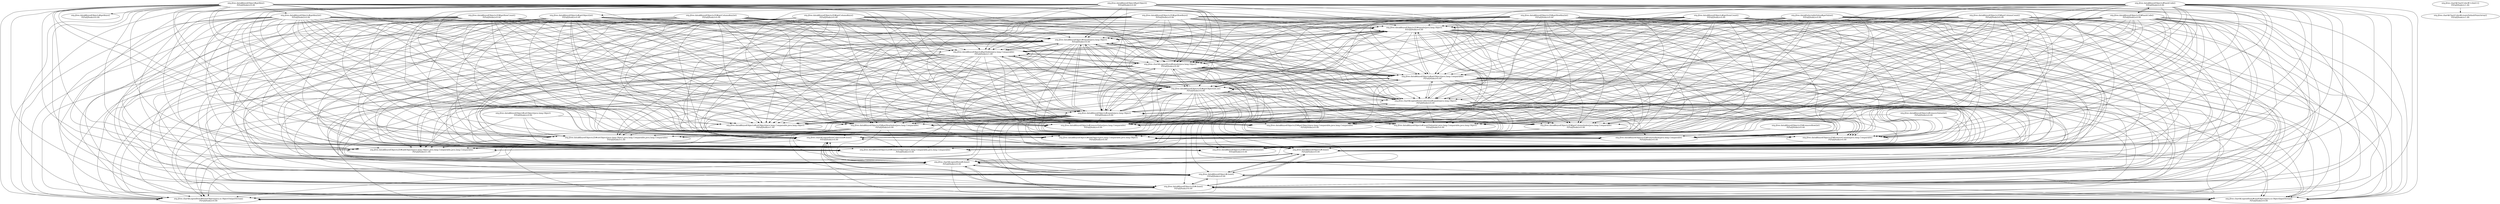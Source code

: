 digraph G {
  "org.jfree.data$KeyedObjects2D#equals(java.lang.Object)" [label="org.jfree.data$KeyedObjects2D#equals(java.lang.Object)\nP(Fail|Node)=0.00"];
  "org.jfree.data$KeyedObjects#removeValue(java.lang.Comparable)" [label="org.jfree.data$KeyedObjects#removeValue(java.lang.Comparable)\nP(Fail|Node)=0.00"];
  "org.jfree.data$KeyedObject#equals(java.lang.Object)" [label="org.jfree.data$KeyedObject#equals(java.lang.Object)\nP(Fail|Node)=0.00"];
  "org.jfree.data$KeyedObjects2D#getColumnIndex(java.lang.Comparable)" [label="org.jfree.data$KeyedObjects2D#getColumnIndex(java.lang.Comparable)\nP(Fail|Node)=0.00"];
  "org.jfree.data$KeyedObjects#getIndex(java.lang.Comparable)" [label="org.jfree.data$KeyedObjects#getIndex(java.lang.Comparable)\nP(Fail|Node)=1.00"];
  "org.jfree.data$KeyedObjects#clone()" [label="org.jfree.data$KeyedObjects#clone()\nP(Fail|Node)=0.00"];
  "org.jfree.data$KeyedObjects2D#removeRow(java.lang.Comparable)" [label="org.jfree.data$KeyedObjects2D#removeRow(java.lang.Comparable)\nP(Fail|Node)=0.00"];
  "org.jfree.data$KeyedObjects2D#getRowIndex(java.lang.Comparable)" [label="org.jfree.data$KeyedObjects2D#getRowIndex(java.lang.Comparable)\nP(Fail|Node)=0.00"];
  "org.jfree.chart$LegendItem#equals(java.lang.Object)" [label="org.jfree.chart$LegendItem#equals(java.lang.Object)\nP(Fail|Node)=0.00"];
  "org.jfree.data$KeyedObjects#addObject(java.lang.Comparable,java.lang.Object)" [label="org.jfree.data$KeyedObjects#addObject(java.lang.Comparable,java.lang.Object)\nP(Fail|Node)=0.00"];
  "org.jfree.data$KeyedObjects2D#addObject(java.lang.Object,java.lang.Comparable,java.lang.Comparable)" [label="org.jfree.data$KeyedObjects2D#addObject(java.lang.Object,java.lang.Comparable,java.lang.Comparable)\nP(Fail|Node)=1.00"];
  "org.jfree.chart$LegendItem#clone()" [label="org.jfree.chart$LegendItem#clone()\nP(Fail|Node)=0.00"];
  "org.jfree.chart$LegendItem#writeObject(java.io.ObjectOutputStream)" [label="org.jfree.chart$LegendItem#writeObject(java.io.ObjectOutputStream)\nP(Fail|Node)=0.00"];
  "org.jfree.data$KeyedObjects#getObject(java.lang.Comparable)" [label="org.jfree.data$KeyedObjects#getObject(java.lang.Comparable)\nP(Fail|Node)=0.00"];
  "org.jfree.data$KeyedObjects2D#removeColumn(java.lang.Comparable)" [label="org.jfree.data$KeyedObjects2D#removeColumn(java.lang.Comparable)\nP(Fail|Node)=0.00"];
  "org.jfree.data$KeyedObjects2D#getObject(java.lang.Comparable,java.lang.Comparable)" [label="org.jfree.data$KeyedObjects2D#getObject(java.lang.Comparable,java.lang.Comparable)\nP(Fail|Node)=0.00"];
  "org.jfree.data$KeyedObjects2D#removeColumn(int)" [label="org.jfree.data$KeyedObjects2D#removeColumn(int)\nP(Fail|Node)=0.00"];
  "org.jfree.data$KeyedObjects2D#getObject(int,int)" [label="org.jfree.data$KeyedObjects2D#getObject(int,int)\nP(Fail|Node)=0.00"];
  "org.jfree.data$KeyedObjects2D#clone()" [label="org.jfree.data$KeyedObjects2D#clone()\nP(Fail|Node)=0.00"];
  "org.jfree.chart$LegendItemCollection#equals(java.lang.Object)" [label="org.jfree.chart$LegendItemCollection#equals(java.lang.Object)\nP(Fail|Node)=0.00"];
  "org.jfree.chart$LegendItem#readObject(java.io.ObjectInputStream)" [label="org.jfree.chart$LegendItem#readObject(java.io.ObjectInputStream)\nP(Fail|Node)=0.00"];
  "org.jfree.data$KeyedObjects2D#removeObject(java.lang.Comparable,java.lang.Comparable)" [label="org.jfree.data$KeyedObjects2D#removeObject(java.lang.Comparable,java.lang.Comparable)\nP(Fail|Node)=0.00"];
  "org.jfree.data$KeyedObjects#equals(java.lang.Object)" [label="org.jfree.data$KeyedObjects#equals(java.lang.Object)\nP(Fail|Node)=0.00"];
  "org.jfree.data$KeyedObjects#insertValue(int,java.lang.Comparable,java.lang.Object)" [label="org.jfree.data$KeyedObjects#insertValue(int,java.lang.Comparable,java.lang.Object)\nP(Fail|Node)=0.00"];
  "org.jfree.data$KeyedObject#clone()" [label="org.jfree.data$KeyedObject#clone()\nP(Fail|Node)=0.00"];
  "org.jfree.data$KeyedObjects#setObject(java.lang.Comparable,java.lang.Object)" [label="org.jfree.data$KeyedObjects#setObject(java.lang.Comparable,java.lang.Object)\nP(Fail|Node)=1.00"];
  "org.jfree.chart$LegendItemCollection#clone()" [label="org.jfree.chart$LegendItemCollection#clone()\nP(Fail|Node)=0.00"];
  "org.jfree.data$KeyedObjects2D#setObject(java.lang.Object,java.lang.Comparable,java.lang.Comparable)" [label="org.jfree.data$KeyedObjects2D#setObject(java.lang.Object,java.lang.Comparable,java.lang.Comparable)\nP(Fail|Node)=1.00"];
  "org.jfree.data$KeyedObjects#hashCode()" [label="org.jfree.data$KeyedObjects#hashCode()\nP(Fail|Node)=0.00"];
  "org.jfree.data$KeyedObjects2D#hashCode()" [label="org.jfree.data$KeyedObjects2D#hashCode()\nP(Fail|Node)=0.00"];
  "org.jfree.data$KeyedObjects2D#getRowCount()" [label="org.jfree.data$KeyedObjects2D#getRowCount()\nP(Fail|Node)=0.00"];
  "org.jfree.data$KeyedObjects2D#getColumnKeys()" [label="org.jfree.data$KeyedObjects2D#getColumnKeys()\nP(Fail|Node)=0.00"];
  "org.jfree.data$KeyedObject#getKey()" [label="org.jfree.data$KeyedObject#getKey()\nP(Fail|Node)=0.00"];
  "org.jfree.data$KeyedObjects#getKey(int)" [label="org.jfree.data$KeyedObjects#getKey(int)\nP(Fail|Node)=0.00"];
  "org.jfree.data$KeyedObjects#getKeys()" [label="org.jfree.data$KeyedObjects#getKeys()\nP(Fail|Node)=0.00"];
  "org.jfree.data$KeyedObjects2D#getRowKey(int)" [label="org.jfree.data$KeyedObjects2D#getRowKey(int)\nP(Fail|Node)=0.00"];
  "org.jfree.data$KeyedObjects2D#getRowKeys()" [label="org.jfree.data$KeyedObjects2D#getRowKeys()\nP(Fail|Node)=0.00"];
  "org.jfree.data$KeyedObjects2D#getColumnCount()" [label="org.jfree.data$KeyedObjects2D#getColumnCount()\nP(Fail|Node)=0.00"];
  "org.jfree.data$KeyedObjects#getItemCount()" [label="org.jfree.data$KeyedObjects#getItemCount()\nP(Fail|Node)=0.00"];
  "org.jfree.data$KeyedObjects#getObject(int)" [label="org.jfree.data$KeyedObjects#getObject(int)\nP(Fail|Node)=0.00"];
  "org.jfree.data$KeyedObject#getObject()" [label="org.jfree.data$KeyedObject#getObject()\nP(Fail|Node)=0.00"];
  "org.jfree.data$KeyedObjects#removeValue(int)" [label="org.jfree.data$KeyedObjects#removeValue(int)\nP(Fail|Node)=0.00"];
  "org.jfree.data$SelectableValue#getValue()" [label="org.jfree.data$SelectableValue#getValue()\nP(Fail|Node)=0.00"];
  "org.jfree.data$KeyedObjects2D#getColumnKey(int)" [label="org.jfree.data$KeyedObjects2D#getColumnKey(int)\nP(Fail|Node)=0.00"];
  "org.jfree.chart$ChartColor#<clinit>()" [label="org.jfree.chart$ChartColor#<clinit>()\nP(Fail|Node)=1.00"];
  "org.jfree.chart$ChartColor#createDefaultPaintArray()" [label="org.jfree.chart$ChartColor#createDefaultPaintArray()\nP(Fail|Node)=1.00"];
  "org.jfree.data$KeyedObjects2D#removeRow(int)" [label="org.jfree.data$KeyedObjects2D#removeRow(int)\nP(Fail|Node)=0.00"];
  "org.jfree.data$KeyedObject#setObject(java.lang.Object)" [label="org.jfree.data$KeyedObject#setObject(java.lang.Object)\nP(Fail|Node)=0.00"];
  "org.jfree.data$KeyedObjects2D#equals(java.lang.Object)" -> "org.jfree.data$KeyedObjects#removeValue(java.lang.Comparable)";
  "org.jfree.data$KeyedObjects2D#equals(java.lang.Object)" -> "org.jfree.data$KeyedObject#equals(java.lang.Object)";
  "org.jfree.data$KeyedObjects2D#equals(java.lang.Object)" -> "org.jfree.data$KeyedObjects2D#getColumnIndex(java.lang.Comparable)";
  "org.jfree.data$KeyedObjects2D#equals(java.lang.Object)" -> "org.jfree.data$KeyedObjects#getIndex(java.lang.Comparable)";
  "org.jfree.data$KeyedObjects2D#equals(java.lang.Object)" -> "org.jfree.data$KeyedObjects#clone()";
  "org.jfree.data$KeyedObjects2D#equals(java.lang.Object)" -> "org.jfree.data$KeyedObjects2D#removeRow(java.lang.Comparable)";
  "org.jfree.data$KeyedObjects2D#equals(java.lang.Object)" -> "org.jfree.data$KeyedObjects2D#getRowIndex(java.lang.Comparable)";
  "org.jfree.data$KeyedObjects2D#equals(java.lang.Object)" -> "org.jfree.chart$LegendItem#equals(java.lang.Object)";
  "org.jfree.data$KeyedObjects2D#equals(java.lang.Object)" -> "org.jfree.data$KeyedObjects#addObject(java.lang.Comparable,java.lang.Object)";
  "org.jfree.data$KeyedObjects2D#equals(java.lang.Object)" -> "org.jfree.data$KeyedObjects2D#addObject(java.lang.Object,java.lang.Comparable,java.lang.Comparable)";
  "org.jfree.data$KeyedObjects2D#equals(java.lang.Object)" -> "org.jfree.chart$LegendItem#clone()";
  "org.jfree.data$KeyedObjects2D#equals(java.lang.Object)" -> "org.jfree.chart$LegendItem#writeObject(java.io.ObjectOutputStream)";
  "org.jfree.data$KeyedObjects2D#equals(java.lang.Object)" -> "org.jfree.data$KeyedObjects#getObject(java.lang.Comparable)";
  "org.jfree.data$KeyedObjects2D#equals(java.lang.Object)" -> "org.jfree.data$KeyedObjects2D#removeColumn(java.lang.Comparable)";
  "org.jfree.data$KeyedObjects2D#equals(java.lang.Object)" -> "org.jfree.data$KeyedObjects2D#getObject(java.lang.Comparable,java.lang.Comparable)";
  "org.jfree.data$KeyedObjects2D#equals(java.lang.Object)" -> "org.jfree.data$KeyedObjects2D#removeColumn(int)";
  "org.jfree.data$KeyedObjects2D#equals(java.lang.Object)" -> "org.jfree.data$KeyedObjects2D#getObject(int,int)";
  "org.jfree.data$KeyedObjects2D#equals(java.lang.Object)" -> "org.jfree.data$KeyedObjects2D#clone()";
  "org.jfree.data$KeyedObjects2D#equals(java.lang.Object)" -> "org.jfree.chart$LegendItemCollection#equals(java.lang.Object)";
  "org.jfree.data$KeyedObjects2D#equals(java.lang.Object)" -> "org.jfree.chart$LegendItem#readObject(java.io.ObjectInputStream)";
  "org.jfree.data$KeyedObjects2D#equals(java.lang.Object)" -> "org.jfree.data$KeyedObjects2D#removeObject(java.lang.Comparable,java.lang.Comparable)";
  "org.jfree.data$KeyedObjects2D#equals(java.lang.Object)" -> "org.jfree.data$KeyedObjects#equals(java.lang.Object)";
  "org.jfree.data$KeyedObjects2D#equals(java.lang.Object)" -> "org.jfree.data$KeyedObjects#insertValue(int,java.lang.Comparable,java.lang.Object)";
  "org.jfree.data$KeyedObjects2D#equals(java.lang.Object)" -> "org.jfree.data$KeyedObject#clone()";
  "org.jfree.data$KeyedObjects2D#equals(java.lang.Object)" -> "org.jfree.data$KeyedObjects#setObject(java.lang.Comparable,java.lang.Object)";
  "org.jfree.data$KeyedObjects2D#equals(java.lang.Object)" -> "org.jfree.chart$LegendItemCollection#clone()";
  "org.jfree.data$KeyedObjects2D#equals(java.lang.Object)" -> "org.jfree.data$KeyedObjects2D#setObject(java.lang.Object,java.lang.Comparable,java.lang.Comparable)";
  "org.jfree.data$KeyedObject#equals(java.lang.Object)" -> "org.jfree.data$KeyedObjects#removeValue(java.lang.Comparable)";
  "org.jfree.data$KeyedObject#equals(java.lang.Object)" -> "org.jfree.data$KeyedObjects2D#equals(java.lang.Object)";
  "org.jfree.data$KeyedObject#equals(java.lang.Object)" -> "org.jfree.data$KeyedObjects2D#getColumnIndex(java.lang.Comparable)";
  "org.jfree.data$KeyedObject#equals(java.lang.Object)" -> "org.jfree.data$KeyedObjects#getIndex(java.lang.Comparable)";
  "org.jfree.data$KeyedObject#equals(java.lang.Object)" -> "org.jfree.data$KeyedObjects#clone()";
  "org.jfree.data$KeyedObject#equals(java.lang.Object)" -> "org.jfree.data$KeyedObjects2D#removeRow(java.lang.Comparable)";
  "org.jfree.data$KeyedObject#equals(java.lang.Object)" -> "org.jfree.data$KeyedObjects2D#getRowIndex(java.lang.Comparable)";
  "org.jfree.data$KeyedObject#equals(java.lang.Object)" -> "org.jfree.chart$LegendItem#equals(java.lang.Object)";
  "org.jfree.data$KeyedObject#equals(java.lang.Object)" -> "org.jfree.data$KeyedObjects#addObject(java.lang.Comparable,java.lang.Object)";
  "org.jfree.data$KeyedObject#equals(java.lang.Object)" -> "org.jfree.data$KeyedObjects2D#addObject(java.lang.Object,java.lang.Comparable,java.lang.Comparable)";
  "org.jfree.data$KeyedObject#equals(java.lang.Object)" -> "org.jfree.chart$LegendItem#clone()";
  "org.jfree.data$KeyedObject#equals(java.lang.Object)" -> "org.jfree.chart$LegendItem#writeObject(java.io.ObjectOutputStream)";
  "org.jfree.data$KeyedObject#equals(java.lang.Object)" -> "org.jfree.data$KeyedObjects#getObject(java.lang.Comparable)";
  "org.jfree.data$KeyedObject#equals(java.lang.Object)" -> "org.jfree.data$KeyedObjects2D#removeColumn(java.lang.Comparable)";
  "org.jfree.data$KeyedObject#equals(java.lang.Object)" -> "org.jfree.data$KeyedObjects2D#getObject(java.lang.Comparable,java.lang.Comparable)";
  "org.jfree.data$KeyedObject#equals(java.lang.Object)" -> "org.jfree.data$KeyedObjects2D#removeColumn(int)";
  "org.jfree.data$KeyedObject#equals(java.lang.Object)" -> "org.jfree.data$KeyedObjects2D#getObject(int,int)";
  "org.jfree.data$KeyedObject#equals(java.lang.Object)" -> "org.jfree.data$KeyedObjects2D#clone()";
  "org.jfree.data$KeyedObject#equals(java.lang.Object)" -> "org.jfree.chart$LegendItemCollection#equals(java.lang.Object)";
  "org.jfree.data$KeyedObject#equals(java.lang.Object)" -> "org.jfree.chart$LegendItem#readObject(java.io.ObjectInputStream)";
  "org.jfree.data$KeyedObject#equals(java.lang.Object)" -> "org.jfree.data$KeyedObjects2D#removeObject(java.lang.Comparable,java.lang.Comparable)";
  "org.jfree.data$KeyedObject#equals(java.lang.Object)" -> "org.jfree.data$KeyedObjects#equals(java.lang.Object)";
  "org.jfree.data$KeyedObject#equals(java.lang.Object)" -> "org.jfree.data$KeyedObjects#insertValue(int,java.lang.Comparable,java.lang.Object)";
  "org.jfree.data$KeyedObject#equals(java.lang.Object)" -> "org.jfree.data$KeyedObject#clone()";
  "org.jfree.data$KeyedObject#equals(java.lang.Object)" -> "org.jfree.data$KeyedObjects#setObject(java.lang.Comparable,java.lang.Object)";
  "org.jfree.data$KeyedObject#equals(java.lang.Object)" -> "org.jfree.chart$LegendItemCollection#clone()";
  "org.jfree.data$KeyedObject#equals(java.lang.Object)" -> "org.jfree.data$KeyedObjects2D#setObject(java.lang.Object,java.lang.Comparable,java.lang.Comparable)";
  "org.jfree.data$KeyedObjects2D#getColumnIndex(java.lang.Comparable)" -> "org.jfree.data$KeyedObjects2D#removeColumn(java.lang.Comparable)";
  "org.jfree.data$KeyedObjects2D#getColumnIndex(java.lang.Comparable)" -> "org.jfree.data$KeyedObjects2D#removeColumn(int)";
  "org.jfree.data$KeyedObjects2D#getColumnIndex(java.lang.Comparable)" -> "org.jfree.data$KeyedObjects2D#removeObject(java.lang.Comparable,java.lang.Comparable)";
  "org.jfree.data$KeyedObjects#getIndex(java.lang.Comparable)" -> "org.jfree.data$KeyedObjects#removeValue(java.lang.Comparable)";
  "org.jfree.data$KeyedObjects#getIndex(java.lang.Comparable)" -> "org.jfree.data$KeyedObjects2D#equals(java.lang.Object)";
  "org.jfree.data$KeyedObjects#getIndex(java.lang.Comparable)" -> "org.jfree.data$KeyedObject#equals(java.lang.Object)";
  "org.jfree.data$KeyedObjects#getIndex(java.lang.Comparable)" -> "org.jfree.data$KeyedObjects2D#getColumnIndex(java.lang.Comparable)";
  "org.jfree.data$KeyedObjects#getIndex(java.lang.Comparable)" -> "org.jfree.data$KeyedObjects#clone()";
  "org.jfree.data$KeyedObjects#getIndex(java.lang.Comparable)" -> "org.jfree.data$KeyedObjects2D#removeRow(java.lang.Comparable)";
  "org.jfree.data$KeyedObjects#getIndex(java.lang.Comparable)" -> "org.jfree.data$KeyedObjects2D#getRowIndex(java.lang.Comparable)";
  "org.jfree.data$KeyedObjects#getIndex(java.lang.Comparable)" -> "org.jfree.chart$LegendItem#equals(java.lang.Object)";
  "org.jfree.data$KeyedObjects#getIndex(java.lang.Comparable)" -> "org.jfree.data$KeyedObjects#addObject(java.lang.Comparable,java.lang.Object)";
  "org.jfree.data$KeyedObjects#getIndex(java.lang.Comparable)" -> "org.jfree.data$KeyedObjects2D#addObject(java.lang.Object,java.lang.Comparable,java.lang.Comparable)";
  "org.jfree.data$KeyedObjects#getIndex(java.lang.Comparable)" -> "org.jfree.chart$LegendItem#clone()";
  "org.jfree.data$KeyedObjects#getIndex(java.lang.Comparable)" -> "org.jfree.chart$LegendItem#writeObject(java.io.ObjectOutputStream)";
  "org.jfree.data$KeyedObjects#getIndex(java.lang.Comparable)" -> "org.jfree.data$KeyedObjects#getObject(java.lang.Comparable)";
  "org.jfree.data$KeyedObjects#getIndex(java.lang.Comparable)" -> "org.jfree.data$KeyedObjects2D#removeColumn(java.lang.Comparable)";
  "org.jfree.data$KeyedObjects#getIndex(java.lang.Comparable)" -> "org.jfree.data$KeyedObjects2D#getObject(java.lang.Comparable,java.lang.Comparable)";
  "org.jfree.data$KeyedObjects#getIndex(java.lang.Comparable)" -> "org.jfree.data$KeyedObjects2D#removeColumn(int)";
  "org.jfree.data$KeyedObjects#getIndex(java.lang.Comparable)" -> "org.jfree.data$KeyedObjects2D#getObject(int,int)";
  "org.jfree.data$KeyedObjects#getIndex(java.lang.Comparable)" -> "org.jfree.data$KeyedObjects2D#clone()";
  "org.jfree.data$KeyedObjects#getIndex(java.lang.Comparable)" -> "org.jfree.chart$LegendItemCollection#equals(java.lang.Object)";
  "org.jfree.data$KeyedObjects#getIndex(java.lang.Comparable)" -> "org.jfree.chart$LegendItem#readObject(java.io.ObjectInputStream)";
  "org.jfree.data$KeyedObjects#getIndex(java.lang.Comparable)" -> "org.jfree.data$KeyedObjects2D#removeObject(java.lang.Comparable,java.lang.Comparable)";
  "org.jfree.data$KeyedObjects#getIndex(java.lang.Comparable)" -> "org.jfree.data$KeyedObjects#equals(java.lang.Object)";
  "org.jfree.data$KeyedObjects#getIndex(java.lang.Comparable)" -> "org.jfree.data$KeyedObjects#insertValue(int,java.lang.Comparable,java.lang.Object)";
  "org.jfree.data$KeyedObjects#getIndex(java.lang.Comparable)" -> "org.jfree.data$KeyedObject#clone()";
  "org.jfree.data$KeyedObjects#getIndex(java.lang.Comparable)" -> "org.jfree.data$KeyedObjects#setObject(java.lang.Comparable,java.lang.Object)";
  "org.jfree.data$KeyedObjects#getIndex(java.lang.Comparable)" -> "org.jfree.chart$LegendItemCollection#clone()";
  "org.jfree.data$KeyedObjects#getIndex(java.lang.Comparable)" -> "org.jfree.data$KeyedObjects2D#setObject(java.lang.Object,java.lang.Comparable,java.lang.Comparable)";
  "org.jfree.data$KeyedObjects#clone()" -> "org.jfree.chart$LegendItem#clone()";
  "org.jfree.data$KeyedObjects#clone()" -> "org.jfree.chart$LegendItem#writeObject(java.io.ObjectOutputStream)";
  "org.jfree.data$KeyedObjects#clone()" -> "org.jfree.data$KeyedObjects2D#clone()";
  "org.jfree.data$KeyedObjects#clone()" -> "org.jfree.chart$LegendItem#readObject(java.io.ObjectInputStream)";
  "org.jfree.data$KeyedObjects#clone()" -> "org.jfree.data$KeyedObject#clone()";
  "org.jfree.data$KeyedObjects#clone()" -> "org.jfree.chart$LegendItemCollection#clone()";
  "org.jfree.data$KeyedObjects2D#getRowIndex(java.lang.Comparable)" -> "org.jfree.data$KeyedObjects#clone()";
  "org.jfree.data$KeyedObjects2D#getRowIndex(java.lang.Comparable)" -> "org.jfree.data$KeyedObjects2D#removeRow(java.lang.Comparable)";
  "org.jfree.data$KeyedObjects2D#getRowIndex(java.lang.Comparable)" -> "org.jfree.chart$LegendItem#clone()";
  "org.jfree.data$KeyedObjects2D#getRowIndex(java.lang.Comparable)" -> "org.jfree.chart$LegendItem#writeObject(java.io.ObjectOutputStream)";
  "org.jfree.data$KeyedObjects2D#getRowIndex(java.lang.Comparable)" -> "org.jfree.data$KeyedObjects2D#clone()";
  "org.jfree.data$KeyedObjects2D#getRowIndex(java.lang.Comparable)" -> "org.jfree.chart$LegendItem#readObject(java.io.ObjectInputStream)";
  "org.jfree.data$KeyedObjects2D#getRowIndex(java.lang.Comparable)" -> "org.jfree.data$KeyedObjects2D#removeObject(java.lang.Comparable,java.lang.Comparable)";
  "org.jfree.data$KeyedObjects2D#getRowIndex(java.lang.Comparable)" -> "org.jfree.data$KeyedObject#clone()";
  "org.jfree.data$KeyedObjects2D#getRowIndex(java.lang.Comparable)" -> "org.jfree.chart$LegendItemCollection#clone()";
  "org.jfree.chart$LegendItem#equals(java.lang.Object)" -> "org.jfree.data$KeyedObjects#removeValue(java.lang.Comparable)";
  "org.jfree.chart$LegendItem#equals(java.lang.Object)" -> "org.jfree.data$KeyedObjects2D#equals(java.lang.Object)";
  "org.jfree.chart$LegendItem#equals(java.lang.Object)" -> "org.jfree.data$KeyedObject#equals(java.lang.Object)";
  "org.jfree.chart$LegendItem#equals(java.lang.Object)" -> "org.jfree.data$KeyedObjects2D#getColumnIndex(java.lang.Comparable)";
  "org.jfree.chart$LegendItem#equals(java.lang.Object)" -> "org.jfree.data$KeyedObjects#getIndex(java.lang.Comparable)";
  "org.jfree.chart$LegendItem#equals(java.lang.Object)" -> "org.jfree.data$KeyedObjects#clone()";
  "org.jfree.chart$LegendItem#equals(java.lang.Object)" -> "org.jfree.data$KeyedObjects2D#removeRow(java.lang.Comparable)";
  "org.jfree.chart$LegendItem#equals(java.lang.Object)" -> "org.jfree.data$KeyedObjects2D#getRowIndex(java.lang.Comparable)";
  "org.jfree.chart$LegendItem#equals(java.lang.Object)" -> "org.jfree.data$KeyedObjects#addObject(java.lang.Comparable,java.lang.Object)";
  "org.jfree.chart$LegendItem#equals(java.lang.Object)" -> "org.jfree.data$KeyedObjects2D#addObject(java.lang.Object,java.lang.Comparable,java.lang.Comparable)";
  "org.jfree.chart$LegendItem#equals(java.lang.Object)" -> "org.jfree.chart$LegendItem#clone()";
  "org.jfree.chart$LegendItem#equals(java.lang.Object)" -> "org.jfree.chart$LegendItem#writeObject(java.io.ObjectOutputStream)";
  "org.jfree.chart$LegendItem#equals(java.lang.Object)" -> "org.jfree.data$KeyedObjects#getObject(java.lang.Comparable)";
  "org.jfree.chart$LegendItem#equals(java.lang.Object)" -> "org.jfree.data$KeyedObjects2D#removeColumn(java.lang.Comparable)";
  "org.jfree.chart$LegendItem#equals(java.lang.Object)" -> "org.jfree.data$KeyedObjects2D#getObject(java.lang.Comparable,java.lang.Comparable)";
  "org.jfree.chart$LegendItem#equals(java.lang.Object)" -> "org.jfree.data$KeyedObjects2D#removeColumn(int)";
  "org.jfree.chart$LegendItem#equals(java.lang.Object)" -> "org.jfree.data$KeyedObjects2D#getObject(int,int)";
  "org.jfree.chart$LegendItem#equals(java.lang.Object)" -> "org.jfree.data$KeyedObjects2D#clone()";
  "org.jfree.chart$LegendItem#equals(java.lang.Object)" -> "org.jfree.chart$LegendItemCollection#equals(java.lang.Object)";
  "org.jfree.chart$LegendItem#equals(java.lang.Object)" -> "org.jfree.chart$LegendItem#readObject(java.io.ObjectInputStream)";
  "org.jfree.chart$LegendItem#equals(java.lang.Object)" -> "org.jfree.data$KeyedObjects2D#removeObject(java.lang.Comparable,java.lang.Comparable)";
  "org.jfree.chart$LegendItem#equals(java.lang.Object)" -> "org.jfree.data$KeyedObjects#equals(java.lang.Object)";
  "org.jfree.chart$LegendItem#equals(java.lang.Object)" -> "org.jfree.data$KeyedObjects#insertValue(int,java.lang.Comparable,java.lang.Object)";
  "org.jfree.chart$LegendItem#equals(java.lang.Object)" -> "org.jfree.data$KeyedObject#clone()";
  "org.jfree.chart$LegendItem#equals(java.lang.Object)" -> "org.jfree.data$KeyedObjects#setObject(java.lang.Comparable,java.lang.Object)";
  "org.jfree.chart$LegendItem#equals(java.lang.Object)" -> "org.jfree.chart$LegendItemCollection#clone()";
  "org.jfree.chart$LegendItem#equals(java.lang.Object)" -> "org.jfree.data$KeyedObjects2D#setObject(java.lang.Object,java.lang.Comparable,java.lang.Comparable)";
  "org.jfree.chart$LegendItem#clone()" -> "org.jfree.data$KeyedObjects#clone()";
  "org.jfree.chart$LegendItem#clone()" -> "org.jfree.chart$LegendItem#writeObject(java.io.ObjectOutputStream)";
  "org.jfree.chart$LegendItem#clone()" -> "org.jfree.data$KeyedObjects2D#clone()";
  "org.jfree.chart$LegendItem#clone()" -> "org.jfree.chart$LegendItem#readObject(java.io.ObjectInputStream)";
  "org.jfree.chart$LegendItem#clone()" -> "org.jfree.data$KeyedObject#clone()";
  "org.jfree.chart$LegendItem#clone()" -> "org.jfree.chart$LegendItemCollection#clone()";
  "org.jfree.data$KeyedObjects#getObject(java.lang.Comparable)" -> "org.jfree.data$KeyedObjects#removeValue(java.lang.Comparable)";
  "org.jfree.data$KeyedObjects#getObject(java.lang.Comparable)" -> "org.jfree.data$KeyedObjects2D#equals(java.lang.Object)";
  "org.jfree.data$KeyedObjects#getObject(java.lang.Comparable)" -> "org.jfree.data$KeyedObject#equals(java.lang.Object)";
  "org.jfree.data$KeyedObjects#getObject(java.lang.Comparable)" -> "org.jfree.data$KeyedObjects2D#getColumnIndex(java.lang.Comparable)";
  "org.jfree.data$KeyedObjects#getObject(java.lang.Comparable)" -> "org.jfree.data$KeyedObjects#getIndex(java.lang.Comparable)";
  "org.jfree.data$KeyedObjects#getObject(java.lang.Comparable)" -> "org.jfree.data$KeyedObjects#clone()";
  "org.jfree.data$KeyedObjects#getObject(java.lang.Comparable)" -> "org.jfree.data$KeyedObjects2D#removeRow(java.lang.Comparable)";
  "org.jfree.data$KeyedObjects#getObject(java.lang.Comparable)" -> "org.jfree.data$KeyedObjects2D#getRowIndex(java.lang.Comparable)";
  "org.jfree.data$KeyedObjects#getObject(java.lang.Comparable)" -> "org.jfree.chart$LegendItem#equals(java.lang.Object)";
  "org.jfree.data$KeyedObjects#getObject(java.lang.Comparable)" -> "org.jfree.data$KeyedObjects#addObject(java.lang.Comparable,java.lang.Object)";
  "org.jfree.data$KeyedObjects#getObject(java.lang.Comparable)" -> "org.jfree.data$KeyedObjects2D#addObject(java.lang.Object,java.lang.Comparable,java.lang.Comparable)";
  "org.jfree.data$KeyedObjects#getObject(java.lang.Comparable)" -> "org.jfree.chart$LegendItem#clone()";
  "org.jfree.data$KeyedObjects#getObject(java.lang.Comparable)" -> "org.jfree.chart$LegendItem#writeObject(java.io.ObjectOutputStream)";
  "org.jfree.data$KeyedObjects#getObject(java.lang.Comparable)" -> "org.jfree.data$KeyedObjects2D#removeColumn(java.lang.Comparable)";
  "org.jfree.data$KeyedObjects#getObject(java.lang.Comparable)" -> "org.jfree.data$KeyedObjects2D#getObject(java.lang.Comparable,java.lang.Comparable)";
  "org.jfree.data$KeyedObjects#getObject(java.lang.Comparable)" -> "org.jfree.data$KeyedObjects2D#removeColumn(int)";
  "org.jfree.data$KeyedObjects#getObject(java.lang.Comparable)" -> "org.jfree.data$KeyedObjects2D#getObject(int,int)";
  "org.jfree.data$KeyedObjects#getObject(java.lang.Comparable)" -> "org.jfree.data$KeyedObjects2D#clone()";
  "org.jfree.data$KeyedObjects#getObject(java.lang.Comparable)" -> "org.jfree.chart$LegendItemCollection#equals(java.lang.Object)";
  "org.jfree.data$KeyedObjects#getObject(java.lang.Comparable)" -> "org.jfree.chart$LegendItem#readObject(java.io.ObjectInputStream)";
  "org.jfree.data$KeyedObjects#getObject(java.lang.Comparable)" -> "org.jfree.data$KeyedObjects2D#removeObject(java.lang.Comparable,java.lang.Comparable)";
  "org.jfree.data$KeyedObjects#getObject(java.lang.Comparable)" -> "org.jfree.data$KeyedObjects#equals(java.lang.Object)";
  "org.jfree.data$KeyedObjects#getObject(java.lang.Comparable)" -> "org.jfree.data$KeyedObjects#insertValue(int,java.lang.Comparable,java.lang.Object)";
  "org.jfree.data$KeyedObjects#getObject(java.lang.Comparable)" -> "org.jfree.data$KeyedObject#clone()";
  "org.jfree.data$KeyedObjects#getObject(java.lang.Comparable)" -> "org.jfree.data$KeyedObjects#setObject(java.lang.Comparable,java.lang.Object)";
  "org.jfree.data$KeyedObjects#getObject(java.lang.Comparable)" -> "org.jfree.chart$LegendItemCollection#clone()";
  "org.jfree.data$KeyedObjects#getObject(java.lang.Comparable)" -> "org.jfree.data$KeyedObjects2D#setObject(java.lang.Object,java.lang.Comparable,java.lang.Comparable)";
  "org.jfree.data$KeyedObjects2D#removeColumn(java.lang.Comparable)" -> "org.jfree.data$KeyedObjects2D#removeColumn(int)";
  "org.jfree.data$KeyedObjects2D#getObject(int,int)" -> "org.jfree.data$KeyedObjects#removeValue(java.lang.Comparable)";
  "org.jfree.data$KeyedObjects2D#getObject(int,int)" -> "org.jfree.data$KeyedObjects2D#equals(java.lang.Object)";
  "org.jfree.data$KeyedObjects2D#getObject(int,int)" -> "org.jfree.data$KeyedObject#equals(java.lang.Object)";
  "org.jfree.data$KeyedObjects2D#getObject(int,int)" -> "org.jfree.data$KeyedObjects2D#getColumnIndex(java.lang.Comparable)";
  "org.jfree.data$KeyedObjects2D#getObject(int,int)" -> "org.jfree.data$KeyedObjects#getIndex(java.lang.Comparable)";
  "org.jfree.data$KeyedObjects2D#getObject(int,int)" -> "org.jfree.data$KeyedObjects#clone()";
  "org.jfree.data$KeyedObjects2D#getObject(int,int)" -> "org.jfree.data$KeyedObjects2D#removeRow(java.lang.Comparable)";
  "org.jfree.data$KeyedObjects2D#getObject(int,int)" -> "org.jfree.data$KeyedObjects2D#getRowIndex(java.lang.Comparable)";
  "org.jfree.data$KeyedObjects2D#getObject(int,int)" -> "org.jfree.chart$LegendItem#equals(java.lang.Object)";
  "org.jfree.data$KeyedObjects2D#getObject(int,int)" -> "org.jfree.data$KeyedObjects#addObject(java.lang.Comparable,java.lang.Object)";
  "org.jfree.data$KeyedObjects2D#getObject(int,int)" -> "org.jfree.data$KeyedObjects2D#addObject(java.lang.Object,java.lang.Comparable,java.lang.Comparable)";
  "org.jfree.data$KeyedObjects2D#getObject(int,int)" -> "org.jfree.chart$LegendItem#clone()";
  "org.jfree.data$KeyedObjects2D#getObject(int,int)" -> "org.jfree.chart$LegendItem#writeObject(java.io.ObjectOutputStream)";
  "org.jfree.data$KeyedObjects2D#getObject(int,int)" -> "org.jfree.data$KeyedObjects#getObject(java.lang.Comparable)";
  "org.jfree.data$KeyedObjects2D#getObject(int,int)" -> "org.jfree.data$KeyedObjects2D#removeColumn(java.lang.Comparable)";
  "org.jfree.data$KeyedObjects2D#getObject(int,int)" -> "org.jfree.data$KeyedObjects2D#getObject(java.lang.Comparable,java.lang.Comparable)";
  "org.jfree.data$KeyedObjects2D#getObject(int,int)" -> "org.jfree.data$KeyedObjects2D#removeColumn(int)";
  "org.jfree.data$KeyedObjects2D#getObject(int,int)" -> "org.jfree.data$KeyedObjects2D#clone()";
  "org.jfree.data$KeyedObjects2D#getObject(int,int)" -> "org.jfree.chart$LegendItemCollection#equals(java.lang.Object)";
  "org.jfree.data$KeyedObjects2D#getObject(int,int)" -> "org.jfree.chart$LegendItem#readObject(java.io.ObjectInputStream)";
  "org.jfree.data$KeyedObjects2D#getObject(int,int)" -> "org.jfree.data$KeyedObjects2D#removeObject(java.lang.Comparable,java.lang.Comparable)";
  "org.jfree.data$KeyedObjects2D#getObject(int,int)" -> "org.jfree.data$KeyedObjects#equals(java.lang.Object)";
  "org.jfree.data$KeyedObjects2D#getObject(int,int)" -> "org.jfree.data$KeyedObjects#insertValue(int,java.lang.Comparable,java.lang.Object)";
  "org.jfree.data$KeyedObjects2D#getObject(int,int)" -> "org.jfree.data$KeyedObject#clone()";
  "org.jfree.data$KeyedObjects2D#getObject(int,int)" -> "org.jfree.data$KeyedObjects#setObject(java.lang.Comparable,java.lang.Object)";
  "org.jfree.data$KeyedObjects2D#getObject(int,int)" -> "org.jfree.chart$LegendItemCollection#clone()";
  "org.jfree.data$KeyedObjects2D#getObject(int,int)" -> "org.jfree.data$KeyedObjects2D#setObject(java.lang.Object,java.lang.Comparable,java.lang.Comparable)";
  "org.jfree.data$KeyedObjects2D#clone()" -> "org.jfree.data$KeyedObjects#clone()";
  "org.jfree.data$KeyedObjects2D#clone()" -> "org.jfree.chart$LegendItem#clone()";
  "org.jfree.data$KeyedObjects2D#clone()" -> "org.jfree.chart$LegendItem#writeObject(java.io.ObjectOutputStream)";
  "org.jfree.data$KeyedObjects2D#clone()" -> "org.jfree.chart$LegendItem#readObject(java.io.ObjectInputStream)";
  "org.jfree.data$KeyedObjects2D#clone()" -> "org.jfree.data$KeyedObject#clone()";
  "org.jfree.data$KeyedObjects2D#clone()" -> "org.jfree.chart$LegendItemCollection#clone()";
  "org.jfree.chart$LegendItemCollection#equals(java.lang.Object)" -> "org.jfree.data$KeyedObjects#removeValue(java.lang.Comparable)";
  "org.jfree.chart$LegendItemCollection#equals(java.lang.Object)" -> "org.jfree.data$KeyedObjects2D#equals(java.lang.Object)";
  "org.jfree.chart$LegendItemCollection#equals(java.lang.Object)" -> "org.jfree.data$KeyedObject#equals(java.lang.Object)";
  "org.jfree.chart$LegendItemCollection#equals(java.lang.Object)" -> "org.jfree.data$KeyedObjects2D#getColumnIndex(java.lang.Comparable)";
  "org.jfree.chart$LegendItemCollection#equals(java.lang.Object)" -> "org.jfree.data$KeyedObjects#getIndex(java.lang.Comparable)";
  "org.jfree.chart$LegendItemCollection#equals(java.lang.Object)" -> "org.jfree.data$KeyedObjects#clone()";
  "org.jfree.chart$LegendItemCollection#equals(java.lang.Object)" -> "org.jfree.data$KeyedObjects2D#removeRow(java.lang.Comparable)";
  "org.jfree.chart$LegendItemCollection#equals(java.lang.Object)" -> "org.jfree.data$KeyedObjects2D#getRowIndex(java.lang.Comparable)";
  "org.jfree.chart$LegendItemCollection#equals(java.lang.Object)" -> "org.jfree.chart$LegendItem#equals(java.lang.Object)";
  "org.jfree.chart$LegendItemCollection#equals(java.lang.Object)" -> "org.jfree.data$KeyedObjects#addObject(java.lang.Comparable,java.lang.Object)";
  "org.jfree.chart$LegendItemCollection#equals(java.lang.Object)" -> "org.jfree.data$KeyedObjects2D#addObject(java.lang.Object,java.lang.Comparable,java.lang.Comparable)";
  "org.jfree.chart$LegendItemCollection#equals(java.lang.Object)" -> "org.jfree.chart$LegendItem#clone()";
  "org.jfree.chart$LegendItemCollection#equals(java.lang.Object)" -> "org.jfree.chart$LegendItem#writeObject(java.io.ObjectOutputStream)";
  "org.jfree.chart$LegendItemCollection#equals(java.lang.Object)" -> "org.jfree.data$KeyedObjects#getObject(java.lang.Comparable)";
  "org.jfree.chart$LegendItemCollection#equals(java.lang.Object)" -> "org.jfree.data$KeyedObjects2D#removeColumn(java.lang.Comparable)";
  "org.jfree.chart$LegendItemCollection#equals(java.lang.Object)" -> "org.jfree.data$KeyedObjects2D#getObject(java.lang.Comparable,java.lang.Comparable)";
  "org.jfree.chart$LegendItemCollection#equals(java.lang.Object)" -> "org.jfree.data$KeyedObjects2D#removeColumn(int)";
  "org.jfree.chart$LegendItemCollection#equals(java.lang.Object)" -> "org.jfree.data$KeyedObjects2D#getObject(int,int)";
  "org.jfree.chart$LegendItemCollection#equals(java.lang.Object)" -> "org.jfree.data$KeyedObjects2D#clone()";
  "org.jfree.chart$LegendItemCollection#equals(java.lang.Object)" -> "org.jfree.chart$LegendItem#readObject(java.io.ObjectInputStream)";
  "org.jfree.chart$LegendItemCollection#equals(java.lang.Object)" -> "org.jfree.data$KeyedObjects2D#removeObject(java.lang.Comparable,java.lang.Comparable)";
  "org.jfree.chart$LegendItemCollection#equals(java.lang.Object)" -> "org.jfree.data$KeyedObjects#equals(java.lang.Object)";
  "org.jfree.chart$LegendItemCollection#equals(java.lang.Object)" -> "org.jfree.data$KeyedObjects#insertValue(int,java.lang.Comparable,java.lang.Object)";
  "org.jfree.chart$LegendItemCollection#equals(java.lang.Object)" -> "org.jfree.data$KeyedObject#clone()";
  "org.jfree.chart$LegendItemCollection#equals(java.lang.Object)" -> "org.jfree.data$KeyedObjects#setObject(java.lang.Comparable,java.lang.Object)";
  "org.jfree.chart$LegendItemCollection#equals(java.lang.Object)" -> "org.jfree.chart$LegendItemCollection#clone()";
  "org.jfree.chart$LegendItemCollection#equals(java.lang.Object)" -> "org.jfree.data$KeyedObjects2D#setObject(java.lang.Object,java.lang.Comparable,java.lang.Comparable)";
  "org.jfree.data$KeyedObjects#equals(java.lang.Object)" -> "org.jfree.data$KeyedObjects#removeValue(java.lang.Comparable)";
  "org.jfree.data$KeyedObjects#equals(java.lang.Object)" -> "org.jfree.data$KeyedObjects2D#equals(java.lang.Object)";
  "org.jfree.data$KeyedObjects#equals(java.lang.Object)" -> "org.jfree.data$KeyedObject#equals(java.lang.Object)";
  "org.jfree.data$KeyedObjects#equals(java.lang.Object)" -> "org.jfree.data$KeyedObjects2D#getColumnIndex(java.lang.Comparable)";
  "org.jfree.data$KeyedObjects#equals(java.lang.Object)" -> "org.jfree.data$KeyedObjects#getIndex(java.lang.Comparable)";
  "org.jfree.data$KeyedObjects#equals(java.lang.Object)" -> "org.jfree.data$KeyedObjects#clone()";
  "org.jfree.data$KeyedObjects#equals(java.lang.Object)" -> "org.jfree.data$KeyedObjects2D#removeRow(java.lang.Comparable)";
  "org.jfree.data$KeyedObjects#equals(java.lang.Object)" -> "org.jfree.data$KeyedObjects2D#getRowIndex(java.lang.Comparable)";
  "org.jfree.data$KeyedObjects#equals(java.lang.Object)" -> "org.jfree.chart$LegendItem#equals(java.lang.Object)";
  "org.jfree.data$KeyedObjects#equals(java.lang.Object)" -> "org.jfree.data$KeyedObjects#addObject(java.lang.Comparable,java.lang.Object)";
  "org.jfree.data$KeyedObjects#equals(java.lang.Object)" -> "org.jfree.data$KeyedObjects2D#addObject(java.lang.Object,java.lang.Comparable,java.lang.Comparable)";
  "org.jfree.data$KeyedObjects#equals(java.lang.Object)" -> "org.jfree.chart$LegendItem#clone()";
  "org.jfree.data$KeyedObjects#equals(java.lang.Object)" -> "org.jfree.chart$LegendItem#writeObject(java.io.ObjectOutputStream)";
  "org.jfree.data$KeyedObjects#equals(java.lang.Object)" -> "org.jfree.data$KeyedObjects#getObject(java.lang.Comparable)";
  "org.jfree.data$KeyedObjects#equals(java.lang.Object)" -> "org.jfree.data$KeyedObjects2D#removeColumn(java.lang.Comparable)";
  "org.jfree.data$KeyedObjects#equals(java.lang.Object)" -> "org.jfree.data$KeyedObjects2D#getObject(java.lang.Comparable,java.lang.Comparable)";
  "org.jfree.data$KeyedObjects#equals(java.lang.Object)" -> "org.jfree.data$KeyedObjects2D#removeColumn(int)";
  "org.jfree.data$KeyedObjects#equals(java.lang.Object)" -> "org.jfree.data$KeyedObjects2D#getObject(int,int)";
  "org.jfree.data$KeyedObjects#equals(java.lang.Object)" -> "org.jfree.data$KeyedObjects2D#clone()";
  "org.jfree.data$KeyedObjects#equals(java.lang.Object)" -> "org.jfree.chart$LegendItemCollection#equals(java.lang.Object)";
  "org.jfree.data$KeyedObjects#equals(java.lang.Object)" -> "org.jfree.chart$LegendItem#readObject(java.io.ObjectInputStream)";
  "org.jfree.data$KeyedObjects#equals(java.lang.Object)" -> "org.jfree.data$KeyedObjects2D#removeObject(java.lang.Comparable,java.lang.Comparable)";
  "org.jfree.data$KeyedObjects#equals(java.lang.Object)" -> "org.jfree.data$KeyedObjects#insertValue(int,java.lang.Comparable,java.lang.Object)";
  "org.jfree.data$KeyedObjects#equals(java.lang.Object)" -> "org.jfree.data$KeyedObject#clone()";
  "org.jfree.data$KeyedObjects#equals(java.lang.Object)" -> "org.jfree.data$KeyedObjects#setObject(java.lang.Comparable,java.lang.Object)";
  "org.jfree.data$KeyedObjects#equals(java.lang.Object)" -> "org.jfree.chart$LegendItemCollection#clone()";
  "org.jfree.data$KeyedObjects#equals(java.lang.Object)" -> "org.jfree.data$KeyedObjects2D#setObject(java.lang.Object,java.lang.Comparable,java.lang.Comparable)";
  "org.jfree.data$KeyedObject#clone()" -> "org.jfree.data$KeyedObjects#clone()";
  "org.jfree.data$KeyedObject#clone()" -> "org.jfree.chart$LegendItem#clone()";
  "org.jfree.data$KeyedObject#clone()" -> "org.jfree.chart$LegendItem#writeObject(java.io.ObjectOutputStream)";
  "org.jfree.data$KeyedObject#clone()" -> "org.jfree.data$KeyedObjects2D#clone()";
  "org.jfree.data$KeyedObject#clone()" -> "org.jfree.chart$LegendItem#readObject(java.io.ObjectInputStream)";
  "org.jfree.data$KeyedObject#clone()" -> "org.jfree.chart$LegendItemCollection#clone()";
  "org.jfree.data$KeyedObjects#setObject(java.lang.Comparable,java.lang.Object)" -> "org.jfree.data$KeyedObjects#addObject(java.lang.Comparable,java.lang.Object)";
  "org.jfree.data$KeyedObjects#setObject(java.lang.Comparable,java.lang.Object)" -> "org.jfree.data$KeyedObjects2D#addObject(java.lang.Object,java.lang.Comparable,java.lang.Comparable)";
  "org.jfree.data$KeyedObjects#setObject(java.lang.Comparable,java.lang.Object)" -> "org.jfree.data$KeyedObjects2D#removeObject(java.lang.Comparable,java.lang.Comparable)";
  "org.jfree.data$KeyedObjects#setObject(java.lang.Comparable,java.lang.Object)" -> "org.jfree.data$KeyedObjects2D#setObject(java.lang.Object,java.lang.Comparable,java.lang.Comparable)";
  "org.jfree.chart$LegendItemCollection#clone()" -> "org.jfree.data$KeyedObjects#clone()";
  "org.jfree.chart$LegendItemCollection#clone()" -> "org.jfree.chart$LegendItem#clone()";
  "org.jfree.chart$LegendItemCollection#clone()" -> "org.jfree.chart$LegendItem#writeObject(java.io.ObjectOutputStream)";
  "org.jfree.chart$LegendItemCollection#clone()" -> "org.jfree.data$KeyedObjects2D#clone()";
  "org.jfree.chart$LegendItemCollection#clone()" -> "org.jfree.chart$LegendItem#readObject(java.io.ObjectInputStream)";
  "org.jfree.chart$LegendItemCollection#clone()" -> "org.jfree.data$KeyedObject#clone()";
  "org.jfree.data$KeyedObjects2D#setObject(java.lang.Object,java.lang.Comparable,java.lang.Comparable)" -> "org.jfree.data$KeyedObjects2D#addObject(java.lang.Object,java.lang.Comparable,java.lang.Comparable)";
  "org.jfree.data$KeyedObjects2D#setObject(java.lang.Object,java.lang.Comparable,java.lang.Comparable)" -> "org.jfree.data$KeyedObjects2D#removeObject(java.lang.Comparable,java.lang.Comparable)";
  "org.jfree.data$KeyedObjects#hashCode()" -> "org.jfree.data$KeyedObjects#removeValue(java.lang.Comparable)";
  "org.jfree.data$KeyedObjects#hashCode()" -> "org.jfree.data$KeyedObjects2D#equals(java.lang.Object)";
  "org.jfree.data$KeyedObjects#hashCode()" -> "org.jfree.data$KeyedObject#equals(java.lang.Object)";
  "org.jfree.data$KeyedObjects#hashCode()" -> "org.jfree.data$KeyedObjects2D#getColumnIndex(java.lang.Comparable)";
  "org.jfree.data$KeyedObjects#hashCode()" -> "org.jfree.data$KeyedObjects#getIndex(java.lang.Comparable)";
  "org.jfree.data$KeyedObjects#hashCode()" -> "org.jfree.data$KeyedObjects#clone()";
  "org.jfree.data$KeyedObjects#hashCode()" -> "org.jfree.data$KeyedObjects2D#removeRow(java.lang.Comparable)";
  "org.jfree.data$KeyedObjects#hashCode()" -> "org.jfree.data$KeyedObjects2D#getRowIndex(java.lang.Comparable)";
  "org.jfree.data$KeyedObjects#hashCode()" -> "org.jfree.chart$LegendItem#equals(java.lang.Object)";
  "org.jfree.data$KeyedObjects#hashCode()" -> "org.jfree.data$KeyedObjects2D#hashCode()";
  "org.jfree.data$KeyedObjects#hashCode()" -> "org.jfree.data$KeyedObjects#addObject(java.lang.Comparable,java.lang.Object)";
  "org.jfree.data$KeyedObjects#hashCode()" -> "org.jfree.data$KeyedObjects2D#addObject(java.lang.Object,java.lang.Comparable,java.lang.Comparable)";
  "org.jfree.data$KeyedObjects#hashCode()" -> "org.jfree.chart$LegendItem#clone()";
  "org.jfree.data$KeyedObjects#hashCode()" -> "org.jfree.chart$LegendItem#writeObject(java.io.ObjectOutputStream)";
  "org.jfree.data$KeyedObjects#hashCode()" -> "org.jfree.data$KeyedObjects#getObject(java.lang.Comparable)";
  "org.jfree.data$KeyedObjects#hashCode()" -> "org.jfree.data$KeyedObjects2D#removeColumn(java.lang.Comparable)";
  "org.jfree.data$KeyedObjects#hashCode()" -> "org.jfree.data$KeyedObjects2D#getObject(java.lang.Comparable,java.lang.Comparable)";
  "org.jfree.data$KeyedObjects#hashCode()" -> "org.jfree.data$KeyedObjects2D#removeColumn(int)";
  "org.jfree.data$KeyedObjects#hashCode()" -> "org.jfree.data$KeyedObjects2D#getObject(int,int)";
  "org.jfree.data$KeyedObjects#hashCode()" -> "org.jfree.data$KeyedObjects2D#clone()";
  "org.jfree.data$KeyedObjects#hashCode()" -> "org.jfree.chart$LegendItemCollection#equals(java.lang.Object)";
  "org.jfree.data$KeyedObjects#hashCode()" -> "org.jfree.chart$LegendItem#readObject(java.io.ObjectInputStream)";
  "org.jfree.data$KeyedObjects#hashCode()" -> "org.jfree.data$KeyedObjects2D#removeObject(java.lang.Comparable,java.lang.Comparable)";
  "org.jfree.data$KeyedObjects#hashCode()" -> "org.jfree.data$KeyedObjects#equals(java.lang.Object)";
  "org.jfree.data$KeyedObjects#hashCode()" -> "org.jfree.data$KeyedObjects#insertValue(int,java.lang.Comparable,java.lang.Object)";
  "org.jfree.data$KeyedObjects#hashCode()" -> "org.jfree.data$KeyedObject#clone()";
  "org.jfree.data$KeyedObjects#hashCode()" -> "org.jfree.data$KeyedObjects#setObject(java.lang.Comparable,java.lang.Object)";
  "org.jfree.data$KeyedObjects#hashCode()" -> "org.jfree.chart$LegendItemCollection#clone()";
  "org.jfree.data$KeyedObjects#hashCode()" -> "org.jfree.data$KeyedObjects2D#setObject(java.lang.Object,java.lang.Comparable,java.lang.Comparable)";
  "org.jfree.data$KeyedObjects2D#hashCode()" -> "org.jfree.data$KeyedObjects#removeValue(java.lang.Comparable)";
  "org.jfree.data$KeyedObjects2D#hashCode()" -> "org.jfree.data$KeyedObjects2D#equals(java.lang.Object)";
  "org.jfree.data$KeyedObjects2D#hashCode()" -> "org.jfree.data$KeyedObject#equals(java.lang.Object)";
  "org.jfree.data$KeyedObjects2D#hashCode()" -> "org.jfree.data$KeyedObjects2D#getColumnIndex(java.lang.Comparable)";
  "org.jfree.data$KeyedObjects2D#hashCode()" -> "org.jfree.data$KeyedObjects#hashCode()";
  "org.jfree.data$KeyedObjects2D#hashCode()" -> "org.jfree.data$KeyedObjects#getIndex(java.lang.Comparable)";
  "org.jfree.data$KeyedObjects2D#hashCode()" -> "org.jfree.data$KeyedObjects#clone()";
  "org.jfree.data$KeyedObjects2D#hashCode()" -> "org.jfree.data$KeyedObjects2D#removeRow(java.lang.Comparable)";
  "org.jfree.data$KeyedObjects2D#hashCode()" -> "org.jfree.data$KeyedObjects2D#getRowIndex(java.lang.Comparable)";
  "org.jfree.data$KeyedObjects2D#hashCode()" -> "org.jfree.chart$LegendItem#equals(java.lang.Object)";
  "org.jfree.data$KeyedObjects2D#hashCode()" -> "org.jfree.data$KeyedObjects#addObject(java.lang.Comparable,java.lang.Object)";
  "org.jfree.data$KeyedObjects2D#hashCode()" -> "org.jfree.data$KeyedObjects2D#addObject(java.lang.Object,java.lang.Comparable,java.lang.Comparable)";
  "org.jfree.data$KeyedObjects2D#hashCode()" -> "org.jfree.chart$LegendItem#clone()";
  "org.jfree.data$KeyedObjects2D#hashCode()" -> "org.jfree.chart$LegendItem#writeObject(java.io.ObjectOutputStream)";
  "org.jfree.data$KeyedObjects2D#hashCode()" -> "org.jfree.data$KeyedObjects#getObject(java.lang.Comparable)";
  "org.jfree.data$KeyedObjects2D#hashCode()" -> "org.jfree.data$KeyedObjects2D#removeColumn(java.lang.Comparable)";
  "org.jfree.data$KeyedObjects2D#hashCode()" -> "org.jfree.data$KeyedObjects2D#getObject(java.lang.Comparable,java.lang.Comparable)";
  "org.jfree.data$KeyedObjects2D#hashCode()" -> "org.jfree.data$KeyedObjects2D#removeColumn(int)";
  "org.jfree.data$KeyedObjects2D#hashCode()" -> "org.jfree.data$KeyedObjects2D#getObject(int,int)";
  "org.jfree.data$KeyedObjects2D#hashCode()" -> "org.jfree.data$KeyedObjects2D#clone()";
  "org.jfree.data$KeyedObjects2D#hashCode()" -> "org.jfree.chart$LegendItemCollection#equals(java.lang.Object)";
  "org.jfree.data$KeyedObjects2D#hashCode()" -> "org.jfree.chart$LegendItem#readObject(java.io.ObjectInputStream)";
  "org.jfree.data$KeyedObjects2D#hashCode()" -> "org.jfree.data$KeyedObjects2D#removeObject(java.lang.Comparable,java.lang.Comparable)";
  "org.jfree.data$KeyedObjects2D#hashCode()" -> "org.jfree.data$KeyedObjects#equals(java.lang.Object)";
  "org.jfree.data$KeyedObjects2D#hashCode()" -> "org.jfree.data$KeyedObjects#insertValue(int,java.lang.Comparable,java.lang.Object)";
  "org.jfree.data$KeyedObjects2D#hashCode()" -> "org.jfree.data$KeyedObject#clone()";
  "org.jfree.data$KeyedObjects2D#hashCode()" -> "org.jfree.data$KeyedObjects#setObject(java.lang.Comparable,java.lang.Object)";
  "org.jfree.data$KeyedObjects2D#hashCode()" -> "org.jfree.chart$LegendItemCollection#clone()";
  "org.jfree.data$KeyedObjects2D#hashCode()" -> "org.jfree.data$KeyedObjects2D#setObject(java.lang.Object,java.lang.Comparable,java.lang.Comparable)";
  "org.jfree.data$KeyedObjects2D#getRowCount()" -> "org.jfree.data$KeyedObjects#removeValue(java.lang.Comparable)";
  "org.jfree.data$KeyedObjects2D#getRowCount()" -> "org.jfree.data$KeyedObjects2D#equals(java.lang.Object)";
  "org.jfree.data$KeyedObjects2D#getRowCount()" -> "org.jfree.data$KeyedObject#equals(java.lang.Object)";
  "org.jfree.data$KeyedObjects2D#getRowCount()" -> "org.jfree.data$KeyedObjects2D#getColumnIndex(java.lang.Comparable)";
  "org.jfree.data$KeyedObjects2D#getRowCount()" -> "org.jfree.data$KeyedObjects#getIndex(java.lang.Comparable)";
  "org.jfree.data$KeyedObjects2D#getRowCount()" -> "org.jfree.data$KeyedObjects#clone()";
  "org.jfree.data$KeyedObjects2D#getRowCount()" -> "org.jfree.data$KeyedObjects2D#removeRow(java.lang.Comparable)";
  "org.jfree.data$KeyedObjects2D#getRowCount()" -> "org.jfree.data$KeyedObjects2D#getRowIndex(java.lang.Comparable)";
  "org.jfree.data$KeyedObjects2D#getRowCount()" -> "org.jfree.chart$LegendItem#equals(java.lang.Object)";
  "org.jfree.data$KeyedObjects2D#getRowCount()" -> "org.jfree.data$KeyedObjects#addObject(java.lang.Comparable,java.lang.Object)";
  "org.jfree.data$KeyedObjects2D#getRowCount()" -> "org.jfree.data$KeyedObjects2D#addObject(java.lang.Object,java.lang.Comparable,java.lang.Comparable)";
  "org.jfree.data$KeyedObjects2D#getRowCount()" -> "org.jfree.chart$LegendItem#clone()";
  "org.jfree.data$KeyedObjects2D#getRowCount()" -> "org.jfree.chart$LegendItem#writeObject(java.io.ObjectOutputStream)";
  "org.jfree.data$KeyedObjects2D#getRowCount()" -> "org.jfree.data$KeyedObjects#getObject(java.lang.Comparable)";
  "org.jfree.data$KeyedObjects2D#getRowCount()" -> "org.jfree.data$KeyedObjects2D#removeColumn(java.lang.Comparable)";
  "org.jfree.data$KeyedObjects2D#getRowCount()" -> "org.jfree.data$KeyedObjects2D#getObject(java.lang.Comparable,java.lang.Comparable)";
  "org.jfree.data$KeyedObjects2D#getRowCount()" -> "org.jfree.data$KeyedObjects2D#removeColumn(int)";
  "org.jfree.data$KeyedObjects2D#getRowCount()" -> "org.jfree.data$KeyedObjects2D#getObject(int,int)";
  "org.jfree.data$KeyedObjects2D#getRowCount()" -> "org.jfree.data$KeyedObjects2D#clone()";
  "org.jfree.data$KeyedObjects2D#getRowCount()" -> "org.jfree.chart$LegendItemCollection#equals(java.lang.Object)";
  "org.jfree.data$KeyedObjects2D#getRowCount()" -> "org.jfree.chart$LegendItem#readObject(java.io.ObjectInputStream)";
  "org.jfree.data$KeyedObjects2D#getRowCount()" -> "org.jfree.data$KeyedObjects2D#removeObject(java.lang.Comparable,java.lang.Comparable)";
  "org.jfree.data$KeyedObjects2D#getRowCount()" -> "org.jfree.data$KeyedObjects#equals(java.lang.Object)";
  "org.jfree.data$KeyedObjects2D#getRowCount()" -> "org.jfree.data$KeyedObjects#insertValue(int,java.lang.Comparable,java.lang.Object)";
  "org.jfree.data$KeyedObjects2D#getRowCount()" -> "org.jfree.data$KeyedObject#clone()";
  "org.jfree.data$KeyedObjects2D#getRowCount()" -> "org.jfree.data$KeyedObjects#setObject(java.lang.Comparable,java.lang.Object)";
  "org.jfree.data$KeyedObjects2D#getRowCount()" -> "org.jfree.chart$LegendItemCollection#clone()";
  "org.jfree.data$KeyedObjects2D#getRowCount()" -> "org.jfree.data$KeyedObjects2D#setObject(java.lang.Object,java.lang.Comparable,java.lang.Comparable)";
  "org.jfree.data$KeyedObjects2D#getColumnKeys()" -> "org.jfree.data$KeyedObjects#removeValue(java.lang.Comparable)";
  "org.jfree.data$KeyedObjects2D#getColumnKeys()" -> "org.jfree.data$KeyedObjects2D#equals(java.lang.Object)";
  "org.jfree.data$KeyedObjects2D#getColumnKeys()" -> "org.jfree.data$KeyedObject#equals(java.lang.Object)";
  "org.jfree.data$KeyedObjects2D#getColumnKeys()" -> "org.jfree.data$KeyedObjects2D#getColumnIndex(java.lang.Comparable)";
  "org.jfree.data$KeyedObjects2D#getColumnKeys()" -> "org.jfree.data$KeyedObjects#getIndex(java.lang.Comparable)";
  "org.jfree.data$KeyedObjects2D#getColumnKeys()" -> "org.jfree.data$KeyedObjects#clone()";
  "org.jfree.data$KeyedObjects2D#getColumnKeys()" -> "org.jfree.data$KeyedObjects2D#removeRow(java.lang.Comparable)";
  "org.jfree.data$KeyedObjects2D#getColumnKeys()" -> "org.jfree.data$KeyedObjects2D#getRowIndex(java.lang.Comparable)";
  "org.jfree.data$KeyedObjects2D#getColumnKeys()" -> "org.jfree.chart$LegendItem#equals(java.lang.Object)";
  "org.jfree.data$KeyedObjects2D#getColumnKeys()" -> "org.jfree.data$KeyedObjects#addObject(java.lang.Comparable,java.lang.Object)";
  "org.jfree.data$KeyedObjects2D#getColumnKeys()" -> "org.jfree.data$KeyedObjects2D#addObject(java.lang.Object,java.lang.Comparable,java.lang.Comparable)";
  "org.jfree.data$KeyedObjects2D#getColumnKeys()" -> "org.jfree.chart$LegendItem#clone()";
  "org.jfree.data$KeyedObjects2D#getColumnKeys()" -> "org.jfree.chart$LegendItem#writeObject(java.io.ObjectOutputStream)";
  "org.jfree.data$KeyedObjects2D#getColumnKeys()" -> "org.jfree.data$KeyedObjects#getObject(java.lang.Comparable)";
  "org.jfree.data$KeyedObjects2D#getColumnKeys()" -> "org.jfree.data$KeyedObjects2D#removeColumn(java.lang.Comparable)";
  "org.jfree.data$KeyedObjects2D#getColumnKeys()" -> "org.jfree.data$KeyedObjects2D#getObject(java.lang.Comparable,java.lang.Comparable)";
  "org.jfree.data$KeyedObjects2D#getColumnKeys()" -> "org.jfree.data$KeyedObjects2D#removeColumn(int)";
  "org.jfree.data$KeyedObjects2D#getColumnKeys()" -> "org.jfree.data$KeyedObjects2D#getObject(int,int)";
  "org.jfree.data$KeyedObjects2D#getColumnKeys()" -> "org.jfree.data$KeyedObjects2D#clone()";
  "org.jfree.data$KeyedObjects2D#getColumnKeys()" -> "org.jfree.chart$LegendItemCollection#equals(java.lang.Object)";
  "org.jfree.data$KeyedObjects2D#getColumnKeys()" -> "org.jfree.chart$LegendItem#readObject(java.io.ObjectInputStream)";
  "org.jfree.data$KeyedObjects2D#getColumnKeys()" -> "org.jfree.data$KeyedObjects2D#removeObject(java.lang.Comparable,java.lang.Comparable)";
  "org.jfree.data$KeyedObjects2D#getColumnKeys()" -> "org.jfree.data$KeyedObjects#equals(java.lang.Object)";
  "org.jfree.data$KeyedObjects2D#getColumnKeys()" -> "org.jfree.data$KeyedObjects#insertValue(int,java.lang.Comparable,java.lang.Object)";
  "org.jfree.data$KeyedObjects2D#getColumnKeys()" -> "org.jfree.data$KeyedObject#clone()";
  "org.jfree.data$KeyedObjects2D#getColumnKeys()" -> "org.jfree.data$KeyedObjects#setObject(java.lang.Comparable,java.lang.Object)";
  "org.jfree.data$KeyedObjects2D#getColumnKeys()" -> "org.jfree.chart$LegendItemCollection#clone()";
  "org.jfree.data$KeyedObjects2D#getColumnKeys()" -> "org.jfree.data$KeyedObjects2D#setObject(java.lang.Object,java.lang.Comparable,java.lang.Comparable)";
  "org.jfree.data$KeyedObject#getKey()" -> "org.jfree.data$KeyedObjects#removeValue(java.lang.Comparable)";
  "org.jfree.data$KeyedObject#getKey()" -> "org.jfree.data$KeyedObjects2D#equals(java.lang.Object)";
  "org.jfree.data$KeyedObject#getKey()" -> "org.jfree.data$KeyedObject#equals(java.lang.Object)";
  "org.jfree.data$KeyedObject#getKey()" -> "org.jfree.data$KeyedObjects2D#getColumnIndex(java.lang.Comparable)";
  "org.jfree.data$KeyedObject#getKey()" -> "org.jfree.data$KeyedObjects#getIndex(java.lang.Comparable)";
  "org.jfree.data$KeyedObject#getKey()" -> "org.jfree.data$KeyedObjects#clone()";
  "org.jfree.data$KeyedObject#getKey()" -> "org.jfree.data$KeyedObjects2D#removeRow(java.lang.Comparable)";
  "org.jfree.data$KeyedObject#getKey()" -> "org.jfree.data$KeyedObjects2D#getRowIndex(java.lang.Comparable)";
  "org.jfree.data$KeyedObject#getKey()" -> "org.jfree.chart$LegendItem#equals(java.lang.Object)";
  "org.jfree.data$KeyedObject#getKey()" -> "org.jfree.data$KeyedObjects#addObject(java.lang.Comparable,java.lang.Object)";
  "org.jfree.data$KeyedObject#getKey()" -> "org.jfree.data$KeyedObjects2D#addObject(java.lang.Object,java.lang.Comparable,java.lang.Comparable)";
  "org.jfree.data$KeyedObject#getKey()" -> "org.jfree.chart$LegendItem#clone()";
  "org.jfree.data$KeyedObject#getKey()" -> "org.jfree.chart$LegendItem#writeObject(java.io.ObjectOutputStream)";
  "org.jfree.data$KeyedObject#getKey()" -> "org.jfree.data$KeyedObjects#getObject(java.lang.Comparable)";
  "org.jfree.data$KeyedObject#getKey()" -> "org.jfree.data$KeyedObjects2D#removeColumn(java.lang.Comparable)";
  "org.jfree.data$KeyedObject#getKey()" -> "org.jfree.data$KeyedObjects2D#getObject(java.lang.Comparable,java.lang.Comparable)";
  "org.jfree.data$KeyedObject#getKey()" -> "org.jfree.data$KeyedObjects2D#removeColumn(int)";
  "org.jfree.data$KeyedObject#getKey()" -> "org.jfree.data$KeyedObjects2D#getObject(int,int)";
  "org.jfree.data$KeyedObject#getKey()" -> "org.jfree.data$KeyedObjects2D#clone()";
  "org.jfree.data$KeyedObject#getKey()" -> "org.jfree.data$KeyedObjects#getKey(int)";
  "org.jfree.data$KeyedObject#getKey()" -> "org.jfree.chart$LegendItemCollection#equals(java.lang.Object)";
  "org.jfree.data$KeyedObject#getKey()" -> "org.jfree.chart$LegendItem#readObject(java.io.ObjectInputStream)";
  "org.jfree.data$KeyedObject#getKey()" -> "org.jfree.data$KeyedObjects2D#removeObject(java.lang.Comparable,java.lang.Comparable)";
  "org.jfree.data$KeyedObject#getKey()" -> "org.jfree.data$KeyedObjects#equals(java.lang.Object)";
  "org.jfree.data$KeyedObject#getKey()" -> "org.jfree.data$KeyedObjects#insertValue(int,java.lang.Comparable,java.lang.Object)";
  "org.jfree.data$KeyedObject#getKey()" -> "org.jfree.data$KeyedObjects#getKeys()";
  "org.jfree.data$KeyedObject#getKey()" -> "org.jfree.data$KeyedObject#clone()";
  "org.jfree.data$KeyedObject#getKey()" -> "org.jfree.data$KeyedObjects#setObject(java.lang.Comparable,java.lang.Object)";
  "org.jfree.data$KeyedObject#getKey()" -> "org.jfree.chart$LegendItemCollection#clone()";
  "org.jfree.data$KeyedObject#getKey()" -> "org.jfree.data$KeyedObjects2D#setObject(java.lang.Object,java.lang.Comparable,java.lang.Comparable)";
  "org.jfree.data$KeyedObjects#getKey(int)" -> "org.jfree.data$KeyedObjects#removeValue(java.lang.Comparable)";
  "org.jfree.data$KeyedObjects#getKey(int)" -> "org.jfree.data$KeyedObjects2D#equals(java.lang.Object)";
  "org.jfree.data$KeyedObjects#getKey(int)" -> "org.jfree.data$KeyedObject#equals(java.lang.Object)";
  "org.jfree.data$KeyedObjects#getKey(int)" -> "org.jfree.data$KeyedObjects2D#getColumnIndex(java.lang.Comparable)";
  "org.jfree.data$KeyedObjects#getKey(int)" -> "org.jfree.data$KeyedObjects#getIndex(java.lang.Comparable)";
  "org.jfree.data$KeyedObjects#getKey(int)" -> "org.jfree.data$KeyedObjects#clone()";
  "org.jfree.data$KeyedObjects#getKey(int)" -> "org.jfree.data$KeyedObjects2D#removeRow(java.lang.Comparable)";
  "org.jfree.data$KeyedObjects#getKey(int)" -> "org.jfree.data$KeyedObjects2D#getRowIndex(java.lang.Comparable)";
  "org.jfree.data$KeyedObjects#getKey(int)" -> "org.jfree.chart$LegendItem#equals(java.lang.Object)";
  "org.jfree.data$KeyedObjects#getKey(int)" -> "org.jfree.data$KeyedObjects#addObject(java.lang.Comparable,java.lang.Object)";
  "org.jfree.data$KeyedObjects#getKey(int)" -> "org.jfree.data$KeyedObjects2D#addObject(java.lang.Object,java.lang.Comparable,java.lang.Comparable)";
  "org.jfree.data$KeyedObjects#getKey(int)" -> "org.jfree.chart$LegendItem#clone()";
  "org.jfree.data$KeyedObjects#getKey(int)" -> "org.jfree.chart$LegendItem#writeObject(java.io.ObjectOutputStream)";
  "org.jfree.data$KeyedObjects#getKey(int)" -> "org.jfree.data$KeyedObjects#getObject(java.lang.Comparable)";
  "org.jfree.data$KeyedObjects#getKey(int)" -> "org.jfree.data$KeyedObjects2D#removeColumn(java.lang.Comparable)";
  "org.jfree.data$KeyedObjects#getKey(int)" -> "org.jfree.data$KeyedObjects2D#getObject(java.lang.Comparable,java.lang.Comparable)";
  "org.jfree.data$KeyedObjects#getKey(int)" -> "org.jfree.data$KeyedObjects2D#removeColumn(int)";
  "org.jfree.data$KeyedObjects#getKey(int)" -> "org.jfree.data$KeyedObjects2D#getObject(int,int)";
  "org.jfree.data$KeyedObjects#getKey(int)" -> "org.jfree.data$KeyedObjects2D#clone()";
  "org.jfree.data$KeyedObjects#getKey(int)" -> "org.jfree.chart$LegendItemCollection#equals(java.lang.Object)";
  "org.jfree.data$KeyedObjects#getKey(int)" -> "org.jfree.chart$LegendItem#readObject(java.io.ObjectInputStream)";
  "org.jfree.data$KeyedObjects#getKey(int)" -> "org.jfree.data$KeyedObjects2D#removeObject(java.lang.Comparable,java.lang.Comparable)";
  "org.jfree.data$KeyedObjects#getKey(int)" -> "org.jfree.data$KeyedObjects#equals(java.lang.Object)";
  "org.jfree.data$KeyedObjects#getKey(int)" -> "org.jfree.data$KeyedObjects#insertValue(int,java.lang.Comparable,java.lang.Object)";
  "org.jfree.data$KeyedObjects#getKey(int)" -> "org.jfree.data$KeyedObject#clone()";
  "org.jfree.data$KeyedObjects#getKey(int)" -> "org.jfree.data$KeyedObjects#setObject(java.lang.Comparable,java.lang.Object)";
  "org.jfree.data$KeyedObjects#getKey(int)" -> "org.jfree.chart$LegendItemCollection#clone()";
  "org.jfree.data$KeyedObjects#getKey(int)" -> "org.jfree.data$KeyedObjects2D#setObject(java.lang.Object,java.lang.Comparable,java.lang.Comparable)";
  "org.jfree.data$KeyedObjects2D#getRowKey(int)" -> "org.jfree.data$KeyedObjects#removeValue(java.lang.Comparable)";
  "org.jfree.data$KeyedObjects2D#getRowKey(int)" -> "org.jfree.data$KeyedObjects2D#equals(java.lang.Object)";
  "org.jfree.data$KeyedObjects2D#getRowKey(int)" -> "org.jfree.data$KeyedObject#equals(java.lang.Object)";
  "org.jfree.data$KeyedObjects2D#getRowKey(int)" -> "org.jfree.data$KeyedObjects2D#getColumnIndex(java.lang.Comparable)";
  "org.jfree.data$KeyedObjects2D#getRowKey(int)" -> "org.jfree.data$KeyedObjects#getIndex(java.lang.Comparable)";
  "org.jfree.data$KeyedObjects2D#getRowKey(int)" -> "org.jfree.data$KeyedObjects#clone()";
  "org.jfree.data$KeyedObjects2D#getRowKey(int)" -> "org.jfree.data$KeyedObjects2D#removeRow(java.lang.Comparable)";
  "org.jfree.data$KeyedObjects2D#getRowKey(int)" -> "org.jfree.data$KeyedObjects2D#getRowIndex(java.lang.Comparable)";
  "org.jfree.data$KeyedObjects2D#getRowKey(int)" -> "org.jfree.chart$LegendItem#equals(java.lang.Object)";
  "org.jfree.data$KeyedObjects2D#getRowKey(int)" -> "org.jfree.data$KeyedObjects#addObject(java.lang.Comparable,java.lang.Object)";
  "org.jfree.data$KeyedObjects2D#getRowKey(int)" -> "org.jfree.data$KeyedObjects2D#addObject(java.lang.Object,java.lang.Comparable,java.lang.Comparable)";
  "org.jfree.data$KeyedObjects2D#getRowKey(int)" -> "org.jfree.chart$LegendItem#clone()";
  "org.jfree.data$KeyedObjects2D#getRowKey(int)" -> "org.jfree.chart$LegendItem#writeObject(java.io.ObjectOutputStream)";
  "org.jfree.data$KeyedObjects2D#getRowKey(int)" -> "org.jfree.data$KeyedObjects#getObject(java.lang.Comparable)";
  "org.jfree.data$KeyedObjects2D#getRowKey(int)" -> "org.jfree.data$KeyedObjects2D#removeColumn(java.lang.Comparable)";
  "org.jfree.data$KeyedObjects2D#getRowKey(int)" -> "org.jfree.data$KeyedObjects2D#getObject(java.lang.Comparable,java.lang.Comparable)";
  "org.jfree.data$KeyedObjects2D#getRowKey(int)" -> "org.jfree.data$KeyedObjects2D#removeColumn(int)";
  "org.jfree.data$KeyedObjects2D#getRowKey(int)" -> "org.jfree.data$KeyedObjects2D#getObject(int,int)";
  "org.jfree.data$KeyedObjects2D#getRowKey(int)" -> "org.jfree.data$KeyedObjects2D#clone()";
  "org.jfree.data$KeyedObjects2D#getRowKey(int)" -> "org.jfree.chart$LegendItemCollection#equals(java.lang.Object)";
  "org.jfree.data$KeyedObjects2D#getRowKey(int)" -> "org.jfree.chart$LegendItem#readObject(java.io.ObjectInputStream)";
  "org.jfree.data$KeyedObjects2D#getRowKey(int)" -> "org.jfree.data$KeyedObjects2D#removeObject(java.lang.Comparable,java.lang.Comparable)";
  "org.jfree.data$KeyedObjects2D#getRowKey(int)" -> "org.jfree.data$KeyedObjects#equals(java.lang.Object)";
  "org.jfree.data$KeyedObjects2D#getRowKey(int)" -> "org.jfree.data$KeyedObjects#insertValue(int,java.lang.Comparable,java.lang.Object)";
  "org.jfree.data$KeyedObjects2D#getRowKey(int)" -> "org.jfree.data$KeyedObject#clone()";
  "org.jfree.data$KeyedObjects2D#getRowKey(int)" -> "org.jfree.data$KeyedObjects#setObject(java.lang.Comparable,java.lang.Object)";
  "org.jfree.data$KeyedObjects2D#getRowKey(int)" -> "org.jfree.chart$LegendItemCollection#clone()";
  "org.jfree.data$KeyedObjects2D#getRowKey(int)" -> "org.jfree.data$KeyedObjects2D#setObject(java.lang.Object,java.lang.Comparable,java.lang.Comparable)";
  "org.jfree.data$KeyedObjects2D#getRowKeys()" -> "org.jfree.data$KeyedObjects#removeValue(java.lang.Comparable)";
  "org.jfree.data$KeyedObjects2D#getRowKeys()" -> "org.jfree.data$KeyedObjects2D#equals(java.lang.Object)";
  "org.jfree.data$KeyedObjects2D#getRowKeys()" -> "org.jfree.data$KeyedObject#equals(java.lang.Object)";
  "org.jfree.data$KeyedObjects2D#getRowKeys()" -> "org.jfree.data$KeyedObjects2D#getColumnIndex(java.lang.Comparable)";
  "org.jfree.data$KeyedObjects2D#getRowKeys()" -> "org.jfree.data$KeyedObjects#getIndex(java.lang.Comparable)";
  "org.jfree.data$KeyedObjects2D#getRowKeys()" -> "org.jfree.data$KeyedObjects#clone()";
  "org.jfree.data$KeyedObjects2D#getRowKeys()" -> "org.jfree.data$KeyedObjects2D#removeRow(java.lang.Comparable)";
  "org.jfree.data$KeyedObjects2D#getRowKeys()" -> "org.jfree.data$KeyedObjects2D#getRowIndex(java.lang.Comparable)";
  "org.jfree.data$KeyedObjects2D#getRowKeys()" -> "org.jfree.chart$LegendItem#equals(java.lang.Object)";
  "org.jfree.data$KeyedObjects2D#getRowKeys()" -> "org.jfree.data$KeyedObjects#addObject(java.lang.Comparable,java.lang.Object)";
  "org.jfree.data$KeyedObjects2D#getRowKeys()" -> "org.jfree.data$KeyedObjects2D#addObject(java.lang.Object,java.lang.Comparable,java.lang.Comparable)";
  "org.jfree.data$KeyedObjects2D#getRowKeys()" -> "org.jfree.chart$LegendItem#clone()";
  "org.jfree.data$KeyedObjects2D#getRowKeys()" -> "org.jfree.chart$LegendItem#writeObject(java.io.ObjectOutputStream)";
  "org.jfree.data$KeyedObjects2D#getRowKeys()" -> "org.jfree.data$KeyedObjects#getObject(java.lang.Comparable)";
  "org.jfree.data$KeyedObjects2D#getRowKeys()" -> "org.jfree.data$KeyedObjects2D#removeColumn(java.lang.Comparable)";
  "org.jfree.data$KeyedObjects2D#getRowKeys()" -> "org.jfree.data$KeyedObjects2D#getObject(java.lang.Comparable,java.lang.Comparable)";
  "org.jfree.data$KeyedObjects2D#getRowKeys()" -> "org.jfree.data$KeyedObjects2D#removeColumn(int)";
  "org.jfree.data$KeyedObjects2D#getRowKeys()" -> "org.jfree.data$KeyedObjects2D#getObject(int,int)";
  "org.jfree.data$KeyedObjects2D#getRowKeys()" -> "org.jfree.data$KeyedObjects2D#clone()";
  "org.jfree.data$KeyedObjects2D#getRowKeys()" -> "org.jfree.chart$LegendItemCollection#equals(java.lang.Object)";
  "org.jfree.data$KeyedObjects2D#getRowKeys()" -> "org.jfree.chart$LegendItem#readObject(java.io.ObjectInputStream)";
  "org.jfree.data$KeyedObjects2D#getRowKeys()" -> "org.jfree.data$KeyedObjects2D#removeObject(java.lang.Comparable,java.lang.Comparable)";
  "org.jfree.data$KeyedObjects2D#getRowKeys()" -> "org.jfree.data$KeyedObjects#equals(java.lang.Object)";
  "org.jfree.data$KeyedObjects2D#getRowKeys()" -> "org.jfree.data$KeyedObjects#insertValue(int,java.lang.Comparable,java.lang.Object)";
  "org.jfree.data$KeyedObjects2D#getRowKeys()" -> "org.jfree.data$KeyedObject#clone()";
  "org.jfree.data$KeyedObjects2D#getRowKeys()" -> "org.jfree.data$KeyedObjects#setObject(java.lang.Comparable,java.lang.Object)";
  "org.jfree.data$KeyedObjects2D#getRowKeys()" -> "org.jfree.chart$LegendItemCollection#clone()";
  "org.jfree.data$KeyedObjects2D#getRowKeys()" -> "org.jfree.data$KeyedObjects2D#setObject(java.lang.Object,java.lang.Comparable,java.lang.Comparable)";
  "org.jfree.data$KeyedObjects2D#getColumnCount()" -> "org.jfree.data$KeyedObjects#removeValue(java.lang.Comparable)";
  "org.jfree.data$KeyedObjects2D#getColumnCount()" -> "org.jfree.data$KeyedObjects2D#equals(java.lang.Object)";
  "org.jfree.data$KeyedObjects2D#getColumnCount()" -> "org.jfree.data$KeyedObject#equals(java.lang.Object)";
  "org.jfree.data$KeyedObjects2D#getColumnCount()" -> "org.jfree.data$KeyedObjects2D#getColumnIndex(java.lang.Comparable)";
  "org.jfree.data$KeyedObjects2D#getColumnCount()" -> "org.jfree.data$KeyedObjects#getIndex(java.lang.Comparable)";
  "org.jfree.data$KeyedObjects2D#getColumnCount()" -> "org.jfree.data$KeyedObjects#clone()";
  "org.jfree.data$KeyedObjects2D#getColumnCount()" -> "org.jfree.data$KeyedObjects2D#removeRow(java.lang.Comparable)";
  "org.jfree.data$KeyedObjects2D#getColumnCount()" -> "org.jfree.data$KeyedObjects2D#getRowIndex(java.lang.Comparable)";
  "org.jfree.data$KeyedObjects2D#getColumnCount()" -> "org.jfree.chart$LegendItem#equals(java.lang.Object)";
  "org.jfree.data$KeyedObjects2D#getColumnCount()" -> "org.jfree.data$KeyedObjects#addObject(java.lang.Comparable,java.lang.Object)";
  "org.jfree.data$KeyedObjects2D#getColumnCount()" -> "org.jfree.data$KeyedObjects2D#addObject(java.lang.Object,java.lang.Comparable,java.lang.Comparable)";
  "org.jfree.data$KeyedObjects2D#getColumnCount()" -> "org.jfree.chart$LegendItem#clone()";
  "org.jfree.data$KeyedObjects2D#getColumnCount()" -> "org.jfree.chart$LegendItem#writeObject(java.io.ObjectOutputStream)";
  "org.jfree.data$KeyedObjects2D#getColumnCount()" -> "org.jfree.data$KeyedObjects#getObject(java.lang.Comparable)";
  "org.jfree.data$KeyedObjects2D#getColumnCount()" -> "org.jfree.data$KeyedObjects2D#removeColumn(java.lang.Comparable)";
  "org.jfree.data$KeyedObjects2D#getColumnCount()" -> "org.jfree.data$KeyedObjects2D#getObject(java.lang.Comparable,java.lang.Comparable)";
  "org.jfree.data$KeyedObjects2D#getColumnCount()" -> "org.jfree.data$KeyedObjects2D#removeColumn(int)";
  "org.jfree.data$KeyedObjects2D#getColumnCount()" -> "org.jfree.data$KeyedObjects2D#getObject(int,int)";
  "org.jfree.data$KeyedObjects2D#getColumnCount()" -> "org.jfree.data$KeyedObjects2D#clone()";
  "org.jfree.data$KeyedObjects2D#getColumnCount()" -> "org.jfree.chart$LegendItemCollection#equals(java.lang.Object)";
  "org.jfree.data$KeyedObjects2D#getColumnCount()" -> "org.jfree.chart$LegendItem#readObject(java.io.ObjectInputStream)";
  "org.jfree.data$KeyedObjects2D#getColumnCount()" -> "org.jfree.data$KeyedObjects2D#removeObject(java.lang.Comparable,java.lang.Comparable)";
  "org.jfree.data$KeyedObjects2D#getColumnCount()" -> "org.jfree.data$KeyedObjects#equals(java.lang.Object)";
  "org.jfree.data$KeyedObjects2D#getColumnCount()" -> "org.jfree.data$KeyedObjects#insertValue(int,java.lang.Comparable,java.lang.Object)";
  "org.jfree.data$KeyedObjects2D#getColumnCount()" -> "org.jfree.data$KeyedObject#clone()";
  "org.jfree.data$KeyedObjects2D#getColumnCount()" -> "org.jfree.data$KeyedObjects#setObject(java.lang.Comparable,java.lang.Object)";
  "org.jfree.data$KeyedObjects2D#getColumnCount()" -> "org.jfree.chart$LegendItemCollection#clone()";
  "org.jfree.data$KeyedObjects2D#getColumnCount()" -> "org.jfree.data$KeyedObjects2D#setObject(java.lang.Object,java.lang.Comparable,java.lang.Comparable)";
  "org.jfree.data$KeyedObjects#getItemCount()" -> "org.jfree.data$KeyedObjects#removeValue(java.lang.Comparable)";
  "org.jfree.data$KeyedObjects#getItemCount()" -> "org.jfree.data$KeyedObjects2D#equals(java.lang.Object)";
  "org.jfree.data$KeyedObjects#getItemCount()" -> "org.jfree.data$KeyedObject#equals(java.lang.Object)";
  "org.jfree.data$KeyedObjects#getItemCount()" -> "org.jfree.data$KeyedObjects2D#getColumnIndex(java.lang.Comparable)";
  "org.jfree.data$KeyedObjects#getItemCount()" -> "org.jfree.data$KeyedObjects#getIndex(java.lang.Comparable)";
  "org.jfree.data$KeyedObjects#getItemCount()" -> "org.jfree.data$KeyedObjects#clone()";
  "org.jfree.data$KeyedObjects#getItemCount()" -> "org.jfree.data$KeyedObjects2D#removeRow(java.lang.Comparable)";
  "org.jfree.data$KeyedObjects#getItemCount()" -> "org.jfree.data$KeyedObjects2D#getRowIndex(java.lang.Comparable)";
  "org.jfree.data$KeyedObjects#getItemCount()" -> "org.jfree.chart$LegendItem#equals(java.lang.Object)";
  "org.jfree.data$KeyedObjects#getItemCount()" -> "org.jfree.data$KeyedObjects#addObject(java.lang.Comparable,java.lang.Object)";
  "org.jfree.data$KeyedObjects#getItemCount()" -> "org.jfree.data$KeyedObjects2D#addObject(java.lang.Object,java.lang.Comparable,java.lang.Comparable)";
  "org.jfree.data$KeyedObjects#getItemCount()" -> "org.jfree.chart$LegendItem#clone()";
  "org.jfree.data$KeyedObjects#getItemCount()" -> "org.jfree.chart$LegendItem#writeObject(java.io.ObjectOutputStream)";
  "org.jfree.data$KeyedObjects#getItemCount()" -> "org.jfree.data$KeyedObjects#getObject(java.lang.Comparable)";
  "org.jfree.data$KeyedObjects#getItemCount()" -> "org.jfree.data$KeyedObjects2D#removeColumn(java.lang.Comparable)";
  "org.jfree.data$KeyedObjects#getItemCount()" -> "org.jfree.data$KeyedObjects2D#getObject(java.lang.Comparable,java.lang.Comparable)";
  "org.jfree.data$KeyedObjects#getItemCount()" -> "org.jfree.data$KeyedObjects2D#removeColumn(int)";
  "org.jfree.data$KeyedObjects#getItemCount()" -> "org.jfree.data$KeyedObjects2D#getObject(int,int)";
  "org.jfree.data$KeyedObjects#getItemCount()" -> "org.jfree.data$KeyedObjects2D#clone()";
  "org.jfree.data$KeyedObjects#getItemCount()" -> "org.jfree.chart$LegendItemCollection#equals(java.lang.Object)";
  "org.jfree.data$KeyedObjects#getItemCount()" -> "org.jfree.chart$LegendItem#readObject(java.io.ObjectInputStream)";
  "org.jfree.data$KeyedObjects#getItemCount()" -> "org.jfree.data$KeyedObjects2D#removeObject(java.lang.Comparable,java.lang.Comparable)";
  "org.jfree.data$KeyedObjects#getItemCount()" -> "org.jfree.data$KeyedObjects#equals(java.lang.Object)";
  "org.jfree.data$KeyedObjects#getItemCount()" -> "org.jfree.data$KeyedObjects#insertValue(int,java.lang.Comparable,java.lang.Object)";
  "org.jfree.data$KeyedObjects#getItemCount()" -> "org.jfree.data$KeyedObject#clone()";
  "org.jfree.data$KeyedObjects#getItemCount()" -> "org.jfree.data$KeyedObjects#setObject(java.lang.Comparable,java.lang.Object)";
  "org.jfree.data$KeyedObjects#getItemCount()" -> "org.jfree.chart$LegendItemCollection#clone()";
  "org.jfree.data$KeyedObjects#getItemCount()" -> "org.jfree.data$KeyedObjects2D#setObject(java.lang.Object,java.lang.Comparable,java.lang.Comparable)";
  "org.jfree.data$KeyedObjects#getObject(int)" -> "org.jfree.data$KeyedObjects#removeValue(java.lang.Comparable)";
  "org.jfree.data$KeyedObjects#getObject(int)" -> "org.jfree.data$KeyedObjects2D#equals(java.lang.Object)";
  "org.jfree.data$KeyedObjects#getObject(int)" -> "org.jfree.data$KeyedObject#equals(java.lang.Object)";
  "org.jfree.data$KeyedObjects#getObject(int)" -> "org.jfree.data$KeyedObjects2D#getColumnIndex(java.lang.Comparable)";
  "org.jfree.data$KeyedObjects#getObject(int)" -> "org.jfree.data$KeyedObjects#getIndex(java.lang.Comparable)";
  "org.jfree.data$KeyedObjects#getObject(int)" -> "org.jfree.data$KeyedObjects#clone()";
  "org.jfree.data$KeyedObjects#getObject(int)" -> "org.jfree.data$KeyedObjects2D#removeRow(java.lang.Comparable)";
  "org.jfree.data$KeyedObjects#getObject(int)" -> "org.jfree.data$KeyedObjects2D#getRowIndex(java.lang.Comparable)";
  "org.jfree.data$KeyedObjects#getObject(int)" -> "org.jfree.chart$LegendItem#equals(java.lang.Object)";
  "org.jfree.data$KeyedObjects#getObject(int)" -> "org.jfree.data$KeyedObjects#addObject(java.lang.Comparable,java.lang.Object)";
  "org.jfree.data$KeyedObjects#getObject(int)" -> "org.jfree.data$KeyedObjects2D#addObject(java.lang.Object,java.lang.Comparable,java.lang.Comparable)";
  "org.jfree.data$KeyedObjects#getObject(int)" -> "org.jfree.chart$LegendItem#clone()";
  "org.jfree.data$KeyedObjects#getObject(int)" -> "org.jfree.chart$LegendItem#writeObject(java.io.ObjectOutputStream)";
  "org.jfree.data$KeyedObjects#getObject(int)" -> "org.jfree.data$KeyedObjects#getObject(java.lang.Comparable)";
  "org.jfree.data$KeyedObjects#getObject(int)" -> "org.jfree.data$KeyedObjects2D#removeColumn(java.lang.Comparable)";
  "org.jfree.data$KeyedObjects#getObject(int)" -> "org.jfree.data$KeyedObjects2D#getObject(java.lang.Comparable,java.lang.Comparable)";
  "org.jfree.data$KeyedObjects#getObject(int)" -> "org.jfree.data$KeyedObjects2D#removeColumn(int)";
  "org.jfree.data$KeyedObjects#getObject(int)" -> "org.jfree.data$KeyedObjects2D#getObject(int,int)";
  "org.jfree.data$KeyedObjects#getObject(int)" -> "org.jfree.data$KeyedObjects2D#clone()";
  "org.jfree.data$KeyedObjects#getObject(int)" -> "org.jfree.chart$LegendItemCollection#equals(java.lang.Object)";
  "org.jfree.data$KeyedObjects#getObject(int)" -> "org.jfree.chart$LegendItem#readObject(java.io.ObjectInputStream)";
  "org.jfree.data$KeyedObjects#getObject(int)" -> "org.jfree.data$KeyedObjects2D#removeObject(java.lang.Comparable,java.lang.Comparable)";
  "org.jfree.data$KeyedObjects#getObject(int)" -> "org.jfree.data$KeyedObjects#equals(java.lang.Object)";
  "org.jfree.data$KeyedObjects#getObject(int)" -> "org.jfree.data$KeyedObjects#insertValue(int,java.lang.Comparable,java.lang.Object)";
  "org.jfree.data$KeyedObjects#getObject(int)" -> "org.jfree.data$KeyedObject#clone()";
  "org.jfree.data$KeyedObjects#getObject(int)" -> "org.jfree.data$KeyedObjects#setObject(java.lang.Comparable,java.lang.Object)";
  "org.jfree.data$KeyedObjects#getObject(int)" -> "org.jfree.chart$LegendItemCollection#clone()";
  "org.jfree.data$KeyedObjects#getObject(int)" -> "org.jfree.data$KeyedObjects2D#setObject(java.lang.Object,java.lang.Comparable,java.lang.Comparable)";
  "org.jfree.data$KeyedObject#getObject()" -> "org.jfree.data$KeyedObjects#removeValue(java.lang.Comparable)";
  "org.jfree.data$KeyedObject#getObject()" -> "org.jfree.data$KeyedObjects2D#equals(java.lang.Object)";
  "org.jfree.data$KeyedObject#getObject()" -> "org.jfree.data$KeyedObject#equals(java.lang.Object)";
  "org.jfree.data$KeyedObject#getObject()" -> "org.jfree.data$KeyedObjects2D#getColumnIndex(java.lang.Comparable)";
  "org.jfree.data$KeyedObject#getObject()" -> "org.jfree.data$KeyedObjects#getIndex(java.lang.Comparable)";
  "org.jfree.data$KeyedObject#getObject()" -> "org.jfree.data$KeyedObjects#clone()";
  "org.jfree.data$KeyedObject#getObject()" -> "org.jfree.data$KeyedObjects2D#removeRow(java.lang.Comparable)";
  "org.jfree.data$KeyedObject#getObject()" -> "org.jfree.data$KeyedObjects2D#getRowIndex(java.lang.Comparable)";
  "org.jfree.data$KeyedObject#getObject()" -> "org.jfree.chart$LegendItem#equals(java.lang.Object)";
  "org.jfree.data$KeyedObject#getObject()" -> "org.jfree.data$KeyedObjects#addObject(java.lang.Comparable,java.lang.Object)";
  "org.jfree.data$KeyedObject#getObject()" -> "org.jfree.data$KeyedObjects2D#addObject(java.lang.Object,java.lang.Comparable,java.lang.Comparable)";
  "org.jfree.data$KeyedObject#getObject()" -> "org.jfree.chart$LegendItem#clone()";
  "org.jfree.data$KeyedObject#getObject()" -> "org.jfree.chart$LegendItem#writeObject(java.io.ObjectOutputStream)";
  "org.jfree.data$KeyedObject#getObject()" -> "org.jfree.data$KeyedObjects#getObject(java.lang.Comparable)";
  "org.jfree.data$KeyedObject#getObject()" -> "org.jfree.data$KeyedObjects2D#removeColumn(java.lang.Comparable)";
  "org.jfree.data$KeyedObject#getObject()" -> "org.jfree.data$KeyedObjects2D#getObject(java.lang.Comparable,java.lang.Comparable)";
  "org.jfree.data$KeyedObject#getObject()" -> "org.jfree.data$KeyedObjects2D#removeColumn(int)";
  "org.jfree.data$KeyedObject#getObject()" -> "org.jfree.data$KeyedObjects2D#getObject(int,int)";
  "org.jfree.data$KeyedObject#getObject()" -> "org.jfree.data$KeyedObjects#getObject(int)";
  "org.jfree.data$KeyedObject#getObject()" -> "org.jfree.data$KeyedObjects2D#clone()";
  "org.jfree.data$KeyedObject#getObject()" -> "org.jfree.chart$LegendItemCollection#equals(java.lang.Object)";
  "org.jfree.data$KeyedObject#getObject()" -> "org.jfree.chart$LegendItem#readObject(java.io.ObjectInputStream)";
  "org.jfree.data$KeyedObject#getObject()" -> "org.jfree.data$KeyedObjects2D#removeObject(java.lang.Comparable,java.lang.Comparable)";
  "org.jfree.data$KeyedObject#getObject()" -> "org.jfree.data$KeyedObjects#equals(java.lang.Object)";
  "org.jfree.data$KeyedObject#getObject()" -> "org.jfree.data$KeyedObjects#insertValue(int,java.lang.Comparable,java.lang.Object)";
  "org.jfree.data$KeyedObject#getObject()" -> "org.jfree.data$KeyedObject#clone()";
  "org.jfree.data$KeyedObject#getObject()" -> "org.jfree.data$KeyedObjects#setObject(java.lang.Comparable,java.lang.Object)";
  "org.jfree.data$KeyedObject#getObject()" -> "org.jfree.chart$LegendItemCollection#clone()";
  "org.jfree.data$KeyedObject#getObject()" -> "org.jfree.data$KeyedObjects2D#setObject(java.lang.Object,java.lang.Comparable,java.lang.Comparable)";
  "org.jfree.data$KeyedObjects#removeValue(int)" -> "org.jfree.data$KeyedObjects#removeValue(java.lang.Comparable)";
  "org.jfree.data$KeyedObjects#removeValue(int)" -> "org.jfree.data$KeyedObjects2D#removeColumn(java.lang.Comparable)";
  "org.jfree.data$KeyedObjects#removeValue(int)" -> "org.jfree.data$KeyedObjects2D#removeColumn(int)";
  "org.jfree.data$KeyedObjects#removeValue(int)" -> "org.jfree.data$KeyedObjects2D#removeObject(java.lang.Comparable,java.lang.Comparable)";
  "org.jfree.data$SelectableValue#getValue()" -> "org.jfree.data$KeyedObjects#removeValue(java.lang.Comparable)";
  "org.jfree.data$SelectableValue#getValue()" -> "org.jfree.data$KeyedObjects2D#equals(java.lang.Object)";
  "org.jfree.data$SelectableValue#getValue()" -> "org.jfree.data$KeyedObject#equals(java.lang.Object)";
  "org.jfree.data$SelectableValue#getValue()" -> "org.jfree.data$KeyedObjects2D#getColumnIndex(java.lang.Comparable)";
  "org.jfree.data$SelectableValue#getValue()" -> "org.jfree.data$KeyedObjects#getIndex(java.lang.Comparable)";
  "org.jfree.data$SelectableValue#getValue()" -> "org.jfree.data$KeyedObjects#clone()";
  "org.jfree.data$SelectableValue#getValue()" -> "org.jfree.data$KeyedObjects2D#removeRow(java.lang.Comparable)";
  "org.jfree.data$SelectableValue#getValue()" -> "org.jfree.data$KeyedObjects2D#getRowIndex(java.lang.Comparable)";
  "org.jfree.data$SelectableValue#getValue()" -> "org.jfree.chart$LegendItem#equals(java.lang.Object)";
  "org.jfree.data$SelectableValue#getValue()" -> "org.jfree.data$KeyedObjects#addObject(java.lang.Comparable,java.lang.Object)";
  "org.jfree.data$SelectableValue#getValue()" -> "org.jfree.data$KeyedObjects2D#addObject(java.lang.Object,java.lang.Comparable,java.lang.Comparable)";
  "org.jfree.data$SelectableValue#getValue()" -> "org.jfree.chart$LegendItem#clone()";
  "org.jfree.data$SelectableValue#getValue()" -> "org.jfree.chart$LegendItem#writeObject(java.io.ObjectOutputStream)";
  "org.jfree.data$SelectableValue#getValue()" -> "org.jfree.data$KeyedObjects#getObject(java.lang.Comparable)";
  "org.jfree.data$SelectableValue#getValue()" -> "org.jfree.data$KeyedObjects2D#removeColumn(java.lang.Comparable)";
  "org.jfree.data$SelectableValue#getValue()" -> "org.jfree.data$KeyedObjects2D#getObject(java.lang.Comparable,java.lang.Comparable)";
  "org.jfree.data$SelectableValue#getValue()" -> "org.jfree.data$KeyedObjects2D#removeColumn(int)";
  "org.jfree.data$SelectableValue#getValue()" -> "org.jfree.data$KeyedObjects2D#getObject(int,int)";
  "org.jfree.data$SelectableValue#getValue()" -> "org.jfree.data$KeyedObjects2D#clone()";
  "org.jfree.data$SelectableValue#getValue()" -> "org.jfree.chart$LegendItemCollection#equals(java.lang.Object)";
  "org.jfree.data$SelectableValue#getValue()" -> "org.jfree.chart$LegendItem#readObject(java.io.ObjectInputStream)";
  "org.jfree.data$SelectableValue#getValue()" -> "org.jfree.data$KeyedObjects2D#removeObject(java.lang.Comparable,java.lang.Comparable)";
  "org.jfree.data$SelectableValue#getValue()" -> "org.jfree.data$KeyedObjects#equals(java.lang.Object)";
  "org.jfree.data$SelectableValue#getValue()" -> "org.jfree.data$KeyedObjects#insertValue(int,java.lang.Comparable,java.lang.Object)";
  "org.jfree.data$SelectableValue#getValue()" -> "org.jfree.data$KeyedObject#clone()";
  "org.jfree.data$SelectableValue#getValue()" -> "org.jfree.data$KeyedObjects#setObject(java.lang.Comparable,java.lang.Object)";
  "org.jfree.data$SelectableValue#getValue()" -> "org.jfree.chart$LegendItemCollection#clone()";
  "org.jfree.data$SelectableValue#getValue()" -> "org.jfree.data$KeyedObjects2D#setObject(java.lang.Object,java.lang.Comparable,java.lang.Comparable)";
  "org.jfree.data$KeyedObjects2D#getColumnKey(int)" -> "org.jfree.data$KeyedObjects#removeValue(java.lang.Comparable)";
  "org.jfree.data$KeyedObjects2D#getColumnKey(int)" -> "org.jfree.data$KeyedObjects2D#equals(java.lang.Object)";
  "org.jfree.data$KeyedObjects2D#getColumnKey(int)" -> "org.jfree.data$KeyedObject#equals(java.lang.Object)";
  "org.jfree.data$KeyedObjects2D#getColumnKey(int)" -> "org.jfree.data$KeyedObjects2D#getColumnIndex(java.lang.Comparable)";
  "org.jfree.data$KeyedObjects2D#getColumnKey(int)" -> "org.jfree.data$KeyedObjects#getIndex(java.lang.Comparable)";
  "org.jfree.data$KeyedObjects2D#getColumnKey(int)" -> "org.jfree.data$KeyedObjects#clone()";
  "org.jfree.data$KeyedObjects2D#getColumnKey(int)" -> "org.jfree.data$KeyedObjects2D#removeRow(java.lang.Comparable)";
  "org.jfree.data$KeyedObjects2D#getColumnKey(int)" -> "org.jfree.data$KeyedObjects2D#getRowIndex(java.lang.Comparable)";
  "org.jfree.data$KeyedObjects2D#getColumnKey(int)" -> "org.jfree.chart$LegendItem#equals(java.lang.Object)";
  "org.jfree.data$KeyedObjects2D#getColumnKey(int)" -> "org.jfree.data$KeyedObjects#addObject(java.lang.Comparable,java.lang.Object)";
  "org.jfree.data$KeyedObjects2D#getColumnKey(int)" -> "org.jfree.data$KeyedObjects2D#addObject(java.lang.Object,java.lang.Comparable,java.lang.Comparable)";
  "org.jfree.data$KeyedObjects2D#getColumnKey(int)" -> "org.jfree.chart$LegendItem#clone()";
  "org.jfree.data$KeyedObjects2D#getColumnKey(int)" -> "org.jfree.chart$LegendItem#writeObject(java.io.ObjectOutputStream)";
  "org.jfree.data$KeyedObjects2D#getColumnKey(int)" -> "org.jfree.data$KeyedObjects#getObject(java.lang.Comparable)";
  "org.jfree.data$KeyedObjects2D#getColumnKey(int)" -> "org.jfree.data$KeyedObjects2D#removeColumn(java.lang.Comparable)";
  "org.jfree.data$KeyedObjects2D#getColumnKey(int)" -> "org.jfree.data$KeyedObjects2D#getObject(java.lang.Comparable,java.lang.Comparable)";
  "org.jfree.data$KeyedObjects2D#getColumnKey(int)" -> "org.jfree.data$KeyedObjects2D#removeColumn(int)";
  "org.jfree.data$KeyedObjects2D#getColumnKey(int)" -> "org.jfree.data$KeyedObjects2D#getObject(int,int)";
  "org.jfree.data$KeyedObjects2D#getColumnKey(int)" -> "org.jfree.data$KeyedObjects2D#clone()";
  "org.jfree.data$KeyedObjects2D#getColumnKey(int)" -> "org.jfree.chart$LegendItemCollection#equals(java.lang.Object)";
  "org.jfree.data$KeyedObjects2D#getColumnKey(int)" -> "org.jfree.chart$LegendItem#readObject(java.io.ObjectInputStream)";
  "org.jfree.data$KeyedObjects2D#getColumnKey(int)" -> "org.jfree.data$KeyedObjects2D#removeObject(java.lang.Comparable,java.lang.Comparable)";
  "org.jfree.data$KeyedObjects2D#getColumnKey(int)" -> "org.jfree.data$KeyedObjects#equals(java.lang.Object)";
  "org.jfree.data$KeyedObjects2D#getColumnKey(int)" -> "org.jfree.data$KeyedObjects#insertValue(int,java.lang.Comparable,java.lang.Object)";
  "org.jfree.data$KeyedObjects2D#getColumnKey(int)" -> "org.jfree.data$KeyedObject#clone()";
  "org.jfree.data$KeyedObjects2D#getColumnKey(int)" -> "org.jfree.data$KeyedObjects#setObject(java.lang.Comparable,java.lang.Object)";
  "org.jfree.data$KeyedObjects2D#getColumnKey(int)" -> "org.jfree.chart$LegendItemCollection#clone()";
  "org.jfree.data$KeyedObjects2D#getColumnKey(int)" -> "org.jfree.data$KeyedObjects2D#setObject(java.lang.Object,java.lang.Comparable,java.lang.Comparable)";
  "org.jfree.chart$ChartColor#<clinit>()" -> "org.jfree.chart$ChartColor#createDefaultPaintArray()";
  "org.jfree.data$KeyedObjects2D#removeRow(int)" -> "org.jfree.data$KeyedObjects2D#removeRow(java.lang.Comparable)";
  "org.jfree.data$KeyedObject#setObject(java.lang.Object)" -> "org.jfree.data$KeyedObjects#addObject(java.lang.Comparable,java.lang.Object)";
  "org.jfree.data$KeyedObject#setObject(java.lang.Object)" -> "org.jfree.data$KeyedObjects2D#addObject(java.lang.Object,java.lang.Comparable,java.lang.Comparable)";
  "org.jfree.data$KeyedObject#setObject(java.lang.Object)" -> "org.jfree.data$KeyedObjects2D#removeObject(java.lang.Comparable,java.lang.Comparable)";
  "org.jfree.data$KeyedObject#setObject(java.lang.Object)" -> "org.jfree.data$KeyedObjects#setObject(java.lang.Comparable,java.lang.Object)";
  "org.jfree.data$KeyedObject#setObject(java.lang.Object)" -> "org.jfree.data$KeyedObjects2D#setObject(java.lang.Object,java.lang.Comparable,java.lang.Comparable)";
}
